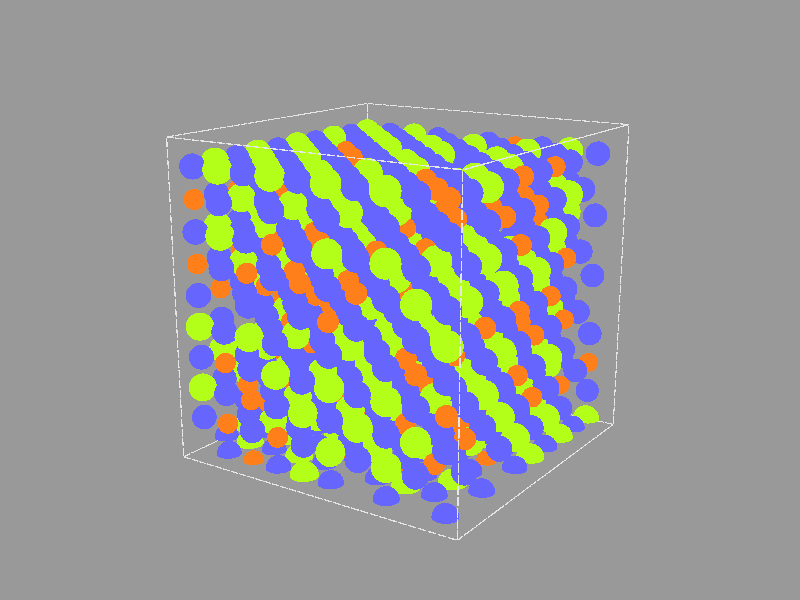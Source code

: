 #version 3.6;
#include "colors.inc"
#include "textures.inc"
#include "shapes.inc"
#include "glass.inc"
#include "metals.inc"

background {color White}

plane { <0,1,0>, -28.635 pigment{color <.6,.6,.6>} finish{ reflection {.2} ambient .5 diffuse .5 metallic }}

camera { location <171.21,57.07,114.14> look_at <-2.61,-2.77,-3.02> right x*image_width/image_height/2 up y/2 }

// add lights
light_source { <0,200,400> color White area_light <200,0,0>, <0,0,200>, 99, 99 adaptive 1 jitter }
light_source { <400,200,0> color White area_light <200,0,0>, <0,0,200>, 99, 99 adaptive 1 jitter }


// add the atoms
sphere{ <.00,.00,.00>, 1.79 pigment { color <1.00,.50,.10> } finish { phong .5 } }
sphere{ <5.71,.00,.00>, 2.21 pigment { color <.40,.40,1.00> } finish { phong .5 } }
sphere{ <5.71,.00,5.71>, 2.49 pigment { color <.70,1.00,.10> } finish { phong .5 } }
sphere{ <.00,.00,5.71>, 2.21 pigment { color <.40,.40,1.00> } finish { phong .5 } }
sphere{ <.00,5.71,5.71>, 2.49 pigment { color <.70,1.00,.10> } finish { phong .5 } }
sphere{ <5.71,5.71,5.71>, 2.21 pigment { color <.40,.40,1.00> } finish { phong .5 } }
sphere{ <5.71,5.71,.00>, 2.49 pigment { color <.70,1.00,.10> } finish { phong .5 } }
sphere{ <.00,5.71,.00>, 2.21 pigment { color <.40,.40,1.00> } finish { phong .5 } }
sphere{ <11.41,.00,.00>, 2.49 pigment { color <.70,1.00,.10> } finish { phong .5 } }
sphere{ <17.12,.00,.00>, 2.21 pigment { color <.40,.40,1.00> } finish { phong .5 } }
sphere{ <11.41,.00,5.71>, 2.21 pigment { color <.40,.40,1.00> } finish { phong .5 } }
sphere{ <11.41,5.71,5.71>, 2.49 pigment { color <.70,1.00,.10> } finish { phong .5 } }
sphere{ <17.12,5.71,5.71>, 2.21 pigment { color <.40,.40,1.00> } finish { phong .5 } }
sphere{ <17.12,5.71,.00>, 1.79 pigment { color <1.00,.50,.10> } finish { phong .5 } }
sphere{ <11.41,5.71,.00>, 2.21 pigment { color <.40,.40,1.00> } finish { phong .5 } }
sphere{ <22.83,.00,.00>, 1.79 pigment { color <1.00,.50,.10> } finish { phong .5 } }
sphere{ <-28.53,.00,.00>, 2.21 pigment { color <.40,.40,1.00> } finish { phong .5 } }
sphere{ <22.83,.00,5.71>, 2.21 pigment { color <.40,.40,1.00> } finish { phong .5 } }
sphere{ <22.83,5.71,5.71>, 1.79 pigment { color <1.00,.50,.10> } finish { phong .5 } }
sphere{ <-28.53,5.71,5.71>, 2.21 pigment { color <.40,.40,1.00> } finish { phong .5 } }
sphere{ <-28.53,5.71,.00>, 2.49 pigment { color <.70,1.00,.10> } finish { phong .5 } }
sphere{ <22.83,5.71,.00>, 2.21 pigment { color <.40,.40,1.00> } finish { phong .5 } }
sphere{ <-22.83,.00,.00>, 2.49 pigment { color <.70,1.00,.10> } finish { phong .5 } }
sphere{ <-17.12,.00,.00>, 2.21 pigment { color <.40,.40,1.00> } finish { phong .5 } }
sphere{ <-17.12,.00,5.71>, 2.49 pigment { color <.70,1.00,.10> } finish { phong .5 } }
sphere{ <-22.83,.00,5.71>, 2.21 pigment { color <.40,.40,1.00> } finish { phong .5 } }
sphere{ <-17.12,5.71,5.71>, 2.21 pigment { color <.40,.40,1.00> } finish { phong .5 } }
sphere{ <-17.12,5.71,.00>, 2.49 pigment { color <.70,1.00,.10> } finish { phong .5 } }
sphere{ <-22.83,5.71,.00>, 2.21 pigment { color <.40,.40,1.00> } finish { phong .5 } }
sphere{ <-11.41,.00,.00>, 1.79 pigment { color <1.00,.50,.10> } finish { phong .5 } }
sphere{ <-5.71,.00,.00>, 2.21 pigment { color <.40,.40,1.00> } finish { phong .5 } }
sphere{ <-11.41,.00,5.71>, 2.21 pigment { color <.40,.40,1.00> } finish { phong .5 } }
sphere{ <-11.41,5.71,5.71>, 2.49 pigment { color <.70,1.00,.10> } finish { phong .5 } }
sphere{ <-5.71,5.71,5.71>, 2.21 pigment { color <.40,.40,1.00> } finish { phong .5 } }
sphere{ <-5.71,5.71,.00>, 1.79 pigment { color <1.00,.50,.10> } finish { phong .5 } }
sphere{ <-11.41,5.71,.00>, 2.21 pigment { color <.40,.40,1.00> } finish { phong .5 } }
sphere{ <.00,.00,11.41>, 2.49 pigment { color <.70,1.00,.10> } finish { phong .5 } }
sphere{ <5.71,.00,11.41>, 2.21 pigment { color <.40,.40,1.00> } finish { phong .5 } }
sphere{ <.00,.00,17.12>, 2.21 pigment { color <.40,.40,1.00> } finish { phong .5 } }
sphere{ <5.71,5.71,17.12>, 2.21 pigment { color <.40,.40,1.00> } finish { phong .5 } }
sphere{ <5.71,5.71,11.41>, 2.49 pigment { color <.70,1.00,.10> } finish { phong .5 } }
sphere{ <.00,5.71,11.41>, 2.21 pigment { color <.40,.40,1.00> } finish { phong .5 } }
sphere{ <17.12,.00,11.41>, 2.21 pigment { color <.40,.40,1.00> } finish { phong .5 } }
sphere{ <17.12,.00,17.12>, 2.49 pigment { color <.70,1.00,.10> } finish { phong .5 } }
sphere{ <11.41,.00,17.12>, 2.21 pigment { color <.40,.40,1.00> } finish { phong .5 } }
sphere{ <11.41,5.71,17.12>, 2.49 pigment { color <.70,1.00,.10> } finish { phong .5 } }
sphere{ <17.12,5.71,17.12>, 2.21 pigment { color <.40,.40,1.00> } finish { phong .5 } }
sphere{ <11.41,5.71,11.41>, 2.21 pigment { color <.40,.40,1.00> } finish { phong .5 } }
sphere{ <-28.53,.00,11.41>, 2.21 pigment { color <.40,.40,1.00> } finish { phong .5 } }
sphere{ <22.83,.00,17.12>, 2.21 pigment { color <.40,.40,1.00> } finish { phong .5 } }
sphere{ <22.83,5.71,17.12>, 2.49 pigment { color <.70,1.00,.10> } finish { phong .5 } }
sphere{ <-28.53,5.71,17.12>, 2.21 pigment { color <.40,.40,1.00> } finish { phong .5 } }
sphere{ <-28.53,5.71,11.41>, 2.49 pigment { color <.70,1.00,.10> } finish { phong .5 } }
sphere{ <22.83,5.71,11.41>, 2.21 pigment { color <.40,.40,1.00> } finish { phong .5 } }
sphere{ <-22.83,.00,11.41>, 1.79 pigment { color <1.00,.50,.10> } finish { phong .5 } }
sphere{ <-17.12,.00,11.41>, 2.21 pigment { color <.40,.40,1.00> } finish { phong .5 } }
sphere{ <-17.12,.00,17.12>, 2.49 pigment { color <.70,1.00,.10> } finish { phong .5 } }
sphere{ <-22.83,.00,17.12>, 2.21 pigment { color <.40,.40,1.00> } finish { phong .5 } }
sphere{ <-22.83,5.71,17.12>, 2.49 pigment { color <.70,1.00,.10> } finish { phong .5 } }
sphere{ <-17.12,5.71,17.12>, 2.21 pigment { color <.40,.40,1.00> } finish { phong .5 } }
sphere{ <-17.12,5.71,11.41>, 2.49 pigment { color <.70,1.00,.10> } finish { phong .5 } }
sphere{ <-22.83,5.71,11.41>, 2.21 pigment { color <.40,.40,1.00> } finish { phong .5 } }
sphere{ <-5.71,.00,11.41>, 2.21 pigment { color <.40,.40,1.00> } finish { phong .5 } }
sphere{ <-5.71,.00,17.12>, 2.49 pigment { color <.70,1.00,.10> } finish { phong .5 } }
sphere{ <-11.41,.00,17.12>, 2.21 pigment { color <.40,.40,1.00> } finish { phong .5 } }
sphere{ <-11.41,5.71,17.12>, 2.49 pigment { color <.70,1.00,.10> } finish { phong .5 } }
sphere{ <-5.71,5.71,17.12>, 2.21 pigment { color <.40,.40,1.00> } finish { phong .5 } }
sphere{ <-5.71,5.71,11.41>, 2.49 pigment { color <.70,1.00,.10> } finish { phong .5 } }
sphere{ <-11.41,5.71,11.41>, 2.21 pigment { color <.40,.40,1.00> } finish { phong .5 } }
sphere{ <.00,.00,22.83>, 1.79 pigment { color <1.00,.50,.10> } finish { phong .5 } }
sphere{ <5.71,.00,22.83>, 2.21 pigment { color <.40,.40,1.00> } finish { phong .5 } }
sphere{ <5.71,.00,-28.53>, 2.49 pigment { color <.70,1.00,.10> } finish { phong .5 } }
sphere{ <.00,.00,-28.53>, 2.21 pigment { color <.40,.40,1.00> } finish { phong .5 } }
sphere{ <.00,5.71,-28.53>, 1.79 pigment { color <1.00,.50,.10> } finish { phong .5 } }
sphere{ <5.71,5.71,-28.53>, 2.21 pigment { color <.40,.40,1.00> } finish { phong .5 } }
sphere{ <5.71,5.71,22.83>, 2.49 pigment { color <.70,1.00,.10> } finish { phong .5 } }
sphere{ <.00,5.71,22.83>, 2.21 pigment { color <.40,.40,1.00> } finish { phong .5 } }
sphere{ <11.41,.00,22.83>, 1.79 pigment { color <1.00,.50,.10> } finish { phong .5 } }
sphere{ <17.12,.00,22.83>, 2.21 pigment { color <.40,.40,1.00> } finish { phong .5 } }
sphere{ <17.12,.00,-28.53>, 1.79 pigment { color <1.00,.50,.10> } finish { phong .5 } }
sphere{ <11.41,.00,-28.53>, 2.21 pigment { color <.40,.40,1.00> } finish { phong .5 } }
sphere{ <11.41,5.71,-28.53>, 1.79 pigment { color <1.00,.50,.10> } finish { phong .5 } }
sphere{ <17.12,5.71,-28.53>, 2.21 pigment { color <.40,.40,1.00> } finish { phong .5 } }
sphere{ <17.12,5.71,22.83>, 2.49 pigment { color <.70,1.00,.10> } finish { phong .5 } }
sphere{ <11.41,5.71,22.83>, 2.21 pigment { color <.40,.40,1.00> } finish { phong .5 } }
sphere{ <22.83,.00,22.83>, 2.49 pigment { color <.70,1.00,.10> } finish { phong .5 } }
sphere{ <-28.53,.00,22.83>, 2.21 pigment { color <.40,.40,1.00> } finish { phong .5 } }
sphere{ <-28.53,.00,-28.53>, 1.79 pigment { color <1.00,.50,.10> } finish { phong .5 } }
sphere{ <22.83,.00,-28.53>, 2.21 pigment { color <.40,.40,1.00> } finish { phong .5 } }
sphere{ <22.83,5.71,-28.53>, 1.79 pigment { color <1.00,.50,.10> } finish { phong .5 } }
sphere{ <-28.53,5.71,-28.53>, 2.21 pigment { color <.40,.40,1.00> } finish { phong .5 } }
sphere{ <22.83,5.71,22.83>, 2.21 pigment { color <.40,.40,1.00> } finish { phong .5 } }
sphere{ <-17.12,.00,22.83>, 2.21 pigment { color <.40,.40,1.00> } finish { phong .5 } }
sphere{ <-17.12,.00,-28.53>, 2.49 pigment { color <.70,1.00,.10> } finish { phong .5 } }
sphere{ <-22.83,.00,-28.53>, 2.21 pigment { color <.40,.40,1.00> } finish { phong .5 } }
sphere{ <-17.12,5.71,-28.53>, 2.21 pigment { color <.40,.40,1.00> } finish { phong .5 } }
sphere{ <-17.12,5.71,22.83>, 1.79 pigment { color <1.00,.50,.10> } finish { phong .5 } }
sphere{ <-22.83,5.71,22.83>, 2.21 pigment { color <.40,.40,1.00> } finish { phong .5 } }
sphere{ <-11.41,.00,22.83>, 1.79 pigment { color <1.00,.50,.10> } finish { phong .5 } }
sphere{ <-5.71,.00,22.83>, 2.21 pigment { color <.40,.40,1.00> } finish { phong .5 } }
sphere{ <-11.41,.00,-28.53>, 2.21 pigment { color <.40,.40,1.00> } finish { phong .5 } }
sphere{ <-11.41,5.71,-28.53>, 2.49 pigment { color <.70,1.00,.10> } finish { phong .5 } }
sphere{ <-5.71,5.71,-28.53>, 2.21 pigment { color <.40,.40,1.00> } finish { phong .5 } }
sphere{ <-5.71,5.71,22.83>, 2.49 pigment { color <.70,1.00,.10> } finish { phong .5 } }
sphere{ <-11.41,5.71,22.83>, 2.21 pigment { color <.40,.40,1.00> } finish { phong .5 } }
sphere{ <.00,.00,-22.83>, 2.49 pigment { color <.70,1.00,.10> } finish { phong .5 } }
sphere{ <5.71,.00,-22.83>, 2.21 pigment { color <.40,.40,1.00> } finish { phong .5 } }
sphere{ <5.71,.00,-17.12>, 1.79 pigment { color <1.00,.50,.10> } finish { phong .5 } }
sphere{ <.00,.00,-17.12>, 2.21 pigment { color <.40,.40,1.00> } finish { phong .5 } }
sphere{ <.00,5.71,-17.12>, 2.49 pigment { color <.70,1.00,.10> } finish { phong .5 } }
sphere{ <5.71,5.71,-17.12>, 2.21 pigment { color <.40,.40,1.00> } finish { phong .5 } }
sphere{ <5.71,5.71,-22.83>, 2.49 pigment { color <.70,1.00,.10> } finish { phong .5 } }
sphere{ <.00,5.71,-22.83>, 2.21 pigment { color <.40,.40,1.00> } finish { phong .5 } }
sphere{ <11.41,.00,-22.83>, 1.79 pigment { color <1.00,.50,.10> } finish { phong .5 } }
sphere{ <17.12,.00,-22.83>, 2.21 pigment { color <.40,.40,1.00> } finish { phong .5 } }
sphere{ <11.41,.00,-17.12>, 2.21 pigment { color <.40,.40,1.00> } finish { phong .5 } }
sphere{ <11.41,5.71,-17.12>, 2.49 pigment { color <.70,1.00,.10> } finish { phong .5 } }
sphere{ <17.12,5.71,-17.12>, 2.21 pigment { color <.40,.40,1.00> } finish { phong .5 } }
sphere{ <17.12,5.71,-22.83>, 2.49 pigment { color <.70,1.00,.10> } finish { phong .5 } }
sphere{ <11.41,5.71,-22.83>, 2.21 pigment { color <.40,.40,1.00> } finish { phong .5 } }
sphere{ <-28.53,.00,-22.83>, 2.21 pigment { color <.40,.40,1.00> } finish { phong .5 } }
sphere{ <-28.53,.00,-17.12>, 2.49 pigment { color <.70,1.00,.10> } finish { phong .5 } }
sphere{ <22.83,.00,-17.12>, 2.21 pigment { color <.40,.40,1.00> } finish { phong .5 } }
sphere{ <22.83,5.71,-17.12>, 1.79 pigment { color <1.00,.50,.10> } finish { phong .5 } }
sphere{ <-28.53,5.71,-17.12>, 2.21 pigment { color <.40,.40,1.00> } finish { phong .5 } }
sphere{ <-28.53,5.71,-22.83>, 2.49 pigment { color <.70,1.00,.10> } finish { phong .5 } }
sphere{ <22.83,5.71,-22.83>, 2.21 pigment { color <.40,.40,1.00> } finish { phong .5 } }
sphere{ <-22.83,.00,-22.83>, 2.49 pigment { color <.70,1.00,.10> } finish { phong .5 } }
sphere{ <-17.12,.00,-22.83>, 2.21 pigment { color <.40,.40,1.00> } finish { phong .5 } }
sphere{ <-22.83,.00,-17.12>, 2.21 pigment { color <.40,.40,1.00> } finish { phong .5 } }
sphere{ <-17.12,5.71,-17.12>, 2.21 pigment { color <.40,.40,1.00> } finish { phong .5 } }
sphere{ <-17.12,5.71,-22.83>, 2.49 pigment { color <.70,1.00,.10> } finish { phong .5 } }
sphere{ <-22.83,5.71,-22.83>, 2.21 pigment { color <.40,.40,1.00> } finish { phong .5 } }
sphere{ <-5.71,.00,-22.83>, 2.21 pigment { color <.40,.40,1.00> } finish { phong .5 } }
sphere{ <-11.41,.00,-17.12>, 2.21 pigment { color <.40,.40,1.00> } finish { phong .5 } }
sphere{ <-11.41,5.71,-17.12>, 2.49 pigment { color <.70,1.00,.10> } finish { phong .5 } }
sphere{ <-5.71,5.71,-17.12>, 2.21 pigment { color <.40,.40,1.00> } finish { phong .5 } }
sphere{ <-5.71,5.71,-22.83>, 2.49 pigment { color <.70,1.00,.10> } finish { phong .5 } }
sphere{ <-11.41,5.71,-22.83>, 2.21 pigment { color <.40,.40,1.00> } finish { phong .5 } }
sphere{ <.00,.00,-11.41>, 2.49 pigment { color <.70,1.00,.10> } finish { phong .5 } }
sphere{ <5.71,.00,-11.41>, 2.21 pigment { color <.40,.40,1.00> } finish { phong .5 } }
sphere{ <5.71,.00,-5.71>, 1.79 pigment { color <1.00,.50,.10> } finish { phong .5 } }
sphere{ <.00,.00,-5.71>, 2.21 pigment { color <.40,.40,1.00> } finish { phong .5 } }
sphere{ <.00,5.71,-5.71>, 2.49 pigment { color <.70,1.00,.10> } finish { phong .5 } }
sphere{ <5.71,5.71,-5.71>, 2.21 pigment { color <.40,.40,1.00> } finish { phong .5 } }
sphere{ <5.71,5.71,-11.41>, 2.49 pigment { color <.70,1.00,.10> } finish { phong .5 } }
sphere{ <.00,5.71,-11.41>, 2.21 pigment { color <.40,.40,1.00> } finish { phong .5 } }
sphere{ <11.41,.00,-11.41>, 1.79 pigment { color <1.00,.50,.10> } finish { phong .5 } }
sphere{ <17.12,.00,-11.41>, 2.21 pigment { color <.40,.40,1.00> } finish { phong .5 } }
sphere{ <11.41,.00,-5.71>, 2.21 pigment { color <.40,.40,1.00> } finish { phong .5 } }
sphere{ <11.41,5.71,-5.71>, 2.49 pigment { color <.70,1.00,.10> } finish { phong .5 } }
sphere{ <17.12,5.71,-5.71>, 2.21 pigment { color <.40,.40,1.00> } finish { phong .5 } }
sphere{ <17.12,5.71,-11.41>, 1.79 pigment { color <1.00,.50,.10> } finish { phong .5 } }
sphere{ <11.41,5.71,-11.41>, 2.21 pigment { color <.40,.40,1.00> } finish { phong .5 } }
sphere{ <-28.53,.00,-11.41>, 2.21 pigment { color <.40,.40,1.00> } finish { phong .5 } }
sphere{ <-28.53,.00,-5.71>, 2.49 pigment { color <.70,1.00,.10> } finish { phong .5 } }
sphere{ <22.83,.00,-5.71>, 2.21 pigment { color <.40,.40,1.00> } finish { phong .5 } }
sphere{ <22.83,5.71,-5.71>, 1.79 pigment { color <1.00,.50,.10> } finish { phong .5 } }
sphere{ <-28.53,5.71,-5.71>, 2.21 pigment { color <.40,.40,1.00> } finish { phong .5 } }
sphere{ <-28.53,5.71,-11.41>, 2.49 pigment { color <.70,1.00,.10> } finish { phong .5 } }
sphere{ <22.83,5.71,-11.41>, 2.21 pigment { color <.40,.40,1.00> } finish { phong .5 } }
sphere{ <-17.12,.00,-11.41>, 2.21 pigment { color <.40,.40,1.00> } finish { phong .5 } }
sphere{ <-22.83,.00,-5.71>, 2.21 pigment { color <.40,.40,1.00> } finish { phong .5 } }
sphere{ <-17.12,5.71,-5.71>, 2.21 pigment { color <.40,.40,1.00> } finish { phong .5 } }
sphere{ <-17.12,5.71,-11.41>, 2.49 pigment { color <.70,1.00,.10> } finish { phong .5 } }
sphere{ <-22.83,5.71,-11.41>, 2.21 pigment { color <.40,.40,1.00> } finish { phong .5 } }
sphere{ <-5.71,.00,-11.41>, 2.21 pigment { color <.40,.40,1.00> } finish { phong .5 } }
sphere{ <-5.71,.00,-5.71>, 1.79 pigment { color <1.00,.50,.10> } finish { phong .5 } }
sphere{ <-11.41,.00,-5.71>, 2.21 pigment { color <.40,.40,1.00> } finish { phong .5 } }
sphere{ <-11.41,5.71,-5.71>, 2.49 pigment { color <.70,1.00,.10> } finish { phong .5 } }
sphere{ <-5.71,5.71,-5.71>, 2.21 pigment { color <.40,.40,1.00> } finish { phong .5 } }
sphere{ <-5.71,5.71,-11.41>, 2.49 pigment { color <.70,1.00,.10> } finish { phong .5 } }
sphere{ <-11.41,5.71,-11.41>, 2.21 pigment { color <.40,.40,1.00> } finish { phong .5 } }
sphere{ <.00,11.41,.00>, 1.79 pigment { color <1.00,.50,.10> } finish { phong .5 } }
sphere{ <5.71,11.41,.00>, 2.21 pigment { color <.40,.40,1.00> } finish { phong .5 } }
sphere{ <.00,11.41,5.71>, 2.21 pigment { color <.40,.40,1.00> } finish { phong .5 } }
sphere{ <.00,17.12,5.71>, 2.49 pigment { color <.70,1.00,.10> } finish { phong .5 } }
sphere{ <5.71,17.12,5.71>, 2.21 pigment { color <.40,.40,1.00> } finish { phong .5 } }
sphere{ <5.71,17.12,.00>, 2.49 pigment { color <.70,1.00,.10> } finish { phong .5 } }
sphere{ <.00,17.12,.00>, 2.21 pigment { color <.40,.40,1.00> } finish { phong .5 } }
sphere{ <17.12,11.41,.00>, 2.21 pigment { color <.40,.40,1.00> } finish { phong .5 } }
sphere{ <17.12,11.41,5.71>, 1.79 pigment { color <1.00,.50,.10> } finish { phong .5 } }
sphere{ <11.41,11.41,5.71>, 2.21 pigment { color <.40,.40,1.00> } finish { phong .5 } }
sphere{ <11.41,17.12,5.71>, 2.49 pigment { color <.70,1.00,.10> } finish { phong .5 } }
sphere{ <17.12,17.12,5.71>, 2.21 pigment { color <.40,.40,1.00> } finish { phong .5 } }
sphere{ <17.12,17.12,.00>, 2.49 pigment { color <.70,1.00,.10> } finish { phong .5 } }
sphere{ <11.41,17.12,.00>, 2.21 pigment { color <.40,.40,1.00> } finish { phong .5 } }
sphere{ <22.83,11.41,.00>, 2.49 pigment { color <.70,1.00,.10> } finish { phong .5 } }
sphere{ <-28.53,11.41,.00>, 2.21 pigment { color <.40,.40,1.00> } finish { phong .5 } }
sphere{ <-28.53,11.41,5.71>, 1.79 pigment { color <1.00,.50,.10> } finish { phong .5 } }
sphere{ <22.83,11.41,5.71>, 2.21 pigment { color <.40,.40,1.00> } finish { phong .5 } }
sphere{ <-28.53,17.12,5.71>, 2.21 pigment { color <.40,.40,1.00> } finish { phong .5 } }
sphere{ <22.83,17.12,.00>, 2.21 pigment { color <.40,.40,1.00> } finish { phong .5 } }
sphere{ <-22.83,11.41,.00>, 1.79 pigment { color <1.00,.50,.10> } finish { phong .5 } }
sphere{ <-17.12,11.41,.00>, 2.21 pigment { color <.40,.40,1.00> } finish { phong .5 } }
sphere{ <-22.83,11.41,5.71>, 2.21 pigment { color <.40,.40,1.00> } finish { phong .5 } }
sphere{ <-22.83,17.12,5.71>, 1.79 pigment { color <1.00,.50,.10> } finish { phong .5 } }
sphere{ <-17.12,17.12,5.71>, 2.21 pigment { color <.40,.40,1.00> } finish { phong .5 } }
sphere{ <-17.12,17.12,.00>, 2.49 pigment { color <.70,1.00,.10> } finish { phong .5 } }
sphere{ <-22.83,17.12,.00>, 2.21 pigment { color <.40,.40,1.00> } finish { phong .5 } }
sphere{ <-5.71,11.41,.00>, 2.21 pigment { color <.40,.40,1.00> } finish { phong .5 } }
sphere{ <-5.71,11.41,5.71>, 2.49 pigment { color <.70,1.00,.10> } finish { phong .5 } }
sphere{ <-11.41,11.41,5.71>, 2.21 pigment { color <.40,.40,1.00> } finish { phong .5 } }
sphere{ <-11.41,17.12,5.71>, 2.49 pigment { color <.70,1.00,.10> } finish { phong .5 } }
sphere{ <-5.71,17.12,5.71>, 2.21 pigment { color <.40,.40,1.00> } finish { phong .5 } }
sphere{ <-5.71,17.12,.00>, 2.49 pigment { color <.70,1.00,.10> } finish { phong .5 } }
sphere{ <-11.41,17.12,.00>, 2.21 pigment { color <.40,.40,1.00> } finish { phong .5 } }
sphere{ <.00,11.41,11.41>, 2.49 pigment { color <.70,1.00,.10> } finish { phong .5 } }
sphere{ <5.71,11.41,11.41>, 2.21 pigment { color <.40,.40,1.00> } finish { phong .5 } }
sphere{ <5.71,11.41,17.12>, 2.49 pigment { color <.70,1.00,.10> } finish { phong .5 } }
sphere{ <.00,11.41,17.12>, 2.21 pigment { color <.40,.40,1.00> } finish { phong .5 } }
sphere{ <.00,17.12,17.12>, 1.79 pigment { color <1.00,.50,.10> } finish { phong .5 } }
sphere{ <5.71,17.12,17.12>, 2.21 pigment { color <.40,.40,1.00> } finish { phong .5 } }
sphere{ <5.71,17.12,11.41>, 1.79 pigment { color <1.00,.50,.10> } finish { phong .5 } }
sphere{ <.00,17.12,11.41>, 2.21 pigment { color <.40,.40,1.00> } finish { phong .5 } }
sphere{ <11.41,11.41,11.41>, 1.79 pigment { color <1.00,.50,.10> } finish { phong .5 } }
sphere{ <17.12,11.41,11.41>, 2.21 pigment { color <.40,.40,1.00> } finish { phong .5 } }
sphere{ <17.12,11.41,17.12>, 2.49 pigment { color <.70,1.00,.10> } finish { phong .5 } }
sphere{ <11.41,11.41,17.12>, 2.21 pigment { color <.40,.40,1.00> } finish { phong .5 } }
sphere{ <11.41,17.12,17.12>, 1.79 pigment { color <1.00,.50,.10> } finish { phong .5 } }
sphere{ <17.12,17.12,17.12>, 2.21 pigment { color <.40,.40,1.00> } finish { phong .5 } }
sphere{ <11.41,17.12,11.41>, 2.21 pigment { color <.40,.40,1.00> } finish { phong .5 } }
sphere{ <22.83,11.41,11.41>, 2.49 pigment { color <.70,1.00,.10> } finish { phong .5 } }
sphere{ <-28.53,11.41,11.41>, 2.21 pigment { color <.40,.40,1.00> } finish { phong .5 } }
sphere{ <-28.53,11.41,17.12>, 2.49 pigment { color <.70,1.00,.10> } finish { phong .5 } }
sphere{ <22.83,11.41,17.12>, 2.21 pigment { color <.40,.40,1.00> } finish { phong .5 } }
sphere{ <-28.53,17.12,17.12>, 2.21 pigment { color <.40,.40,1.00> } finish { phong .5 } }
sphere{ <-28.53,17.12,11.41>, 2.49 pigment { color <.70,1.00,.10> } finish { phong .5 } }
sphere{ <22.83,17.12,11.41>, 2.21 pigment { color <.40,.40,1.00> } finish { phong .5 } }
sphere{ <-17.12,11.41,11.41>, 2.21 pigment { color <.40,.40,1.00> } finish { phong .5 } }
sphere{ <-17.12,11.41,17.12>, 1.79 pigment { color <1.00,.50,.10> } finish { phong .5 } }
sphere{ <-22.83,11.41,17.12>, 2.21 pigment { color <.40,.40,1.00> } finish { phong .5 } }
sphere{ <-22.83,17.12,17.12>, 2.49 pigment { color <.70,1.00,.10> } finish { phong .5 } }
sphere{ <-17.12,17.12,17.12>, 2.21 pigment { color <.40,.40,1.00> } finish { phong .5 } }
sphere{ <-17.12,17.12,11.41>, 1.79 pigment { color <1.00,.50,.10> } finish { phong .5 } }
sphere{ <-22.83,17.12,11.41>, 2.21 pigment { color <.40,.40,1.00> } finish { phong .5 } }
sphere{ <-5.71,11.41,11.41>, 2.21 pigment { color <.40,.40,1.00> } finish { phong .5 } }
sphere{ <-11.41,11.41,17.12>, 2.21 pigment { color <.40,.40,1.00> } finish { phong .5 } }
sphere{ <-11.41,17.12,17.12>, 1.79 pigment { color <1.00,.50,.10> } finish { phong .5 } }
sphere{ <-5.71,17.12,17.12>, 2.21 pigment { color <.40,.40,1.00> } finish { phong .5 } }
sphere{ <-5.71,17.12,11.41>, 2.49 pigment { color <.70,1.00,.10> } finish { phong .5 } }
sphere{ <-11.41,17.12,11.41>, 2.21 pigment { color <.40,.40,1.00> } finish { phong .5 } }
sphere{ <.00,11.41,22.83>, 1.79 pigment { color <1.00,.50,.10> } finish { phong .5 } }
sphere{ <5.71,11.41,22.83>, 2.21 pigment { color <.40,.40,1.00> } finish { phong .5 } }
sphere{ <5.71,11.41,-28.53>, 2.49 pigment { color <.70,1.00,.10> } finish { phong .5 } }
sphere{ <.00,11.41,-28.53>, 2.21 pigment { color <.40,.40,1.00> } finish { phong .5 } }
sphere{ <.00,17.12,-28.53>, 2.49 pigment { color <.70,1.00,.10> } finish { phong .5 } }
sphere{ <5.71,17.12,-28.53>, 2.21 pigment { color <.40,.40,1.00> } finish { phong .5 } }
sphere{ <5.71,17.12,22.83>, 1.79 pigment { color <1.00,.50,.10> } finish { phong .5 } }
sphere{ <.00,17.12,22.83>, 2.21 pigment { color <.40,.40,1.00> } finish { phong .5 } }
sphere{ <11.41,11.41,22.83>, 2.49 pigment { color <.70,1.00,.10> } finish { phong .5 } }
sphere{ <17.12,11.41,22.83>, 2.21 pigment { color <.40,.40,1.00> } finish { phong .5 } }
sphere{ <17.12,11.41,-28.53>, 2.49 pigment { color <.70,1.00,.10> } finish { phong .5 } }
sphere{ <11.41,11.41,-28.53>, 2.21 pigment { color <.40,.40,1.00> } finish { phong .5 } }
sphere{ <11.41,17.12,-28.53>, 1.79 pigment { color <1.00,.50,.10> } finish { phong .5 } }
sphere{ <17.12,17.12,-28.53>, 2.21 pigment { color <.40,.40,1.00> } finish { phong .5 } }
sphere{ <11.41,17.12,22.83>, 2.21 pigment { color <.40,.40,1.00> } finish { phong .5 } }
sphere{ <-28.53,11.41,22.83>, 2.21 pigment { color <.40,.40,1.00> } finish { phong .5 } }
sphere{ <-28.53,11.41,-28.53>, 2.49 pigment { color <.70,1.00,.10> } finish { phong .5 } }
sphere{ <22.83,11.41,-28.53>, 2.21 pigment { color <.40,.40,1.00> } finish { phong .5 } }
sphere{ <22.83,17.12,-28.53>, 1.79 pigment { color <1.00,.50,.10> } finish { phong .5 } }
sphere{ <-28.53,17.12,-28.53>, 2.21 pigment { color <.40,.40,1.00> } finish { phong .5 } }
sphere{ <22.83,17.12,22.83>, 2.21 pigment { color <.40,.40,1.00> } finish { phong .5 } }
sphere{ <-17.12,11.41,22.83>, 2.21 pigment { color <.40,.40,1.00> } finish { phong .5 } }
sphere{ <-17.12,11.41,-28.53>, 2.49 pigment { color <.70,1.00,.10> } finish { phong .5 } }
sphere{ <-22.83,11.41,-28.53>, 2.21 pigment { color <.40,.40,1.00> } finish { phong .5 } }
sphere{ <-17.12,17.12,-28.53>, 2.21 pigment { color <.40,.40,1.00> } finish { phong .5 } }
sphere{ <-17.12,17.12,22.83>, 2.49 pigment { color <.70,1.00,.10> } finish { phong .5 } }
sphere{ <-22.83,17.12,22.83>, 2.21 pigment { color <.40,.40,1.00> } finish { phong .5 } }
sphere{ <-11.41,11.41,22.83>, 2.49 pigment { color <.70,1.00,.10> } finish { phong .5 } }
sphere{ <-5.71,11.41,22.83>, 2.21 pigment { color <.40,.40,1.00> } finish { phong .5 } }
sphere{ <-11.41,11.41,-28.53>, 2.21 pigment { color <.40,.40,1.00> } finish { phong .5 } }
sphere{ <-11.41,17.12,-28.53>, 1.79 pigment { color <1.00,.50,.10> } finish { phong .5 } }
sphere{ <-5.71,17.12,-28.53>, 2.21 pigment { color <.40,.40,1.00> } finish { phong .5 } }
sphere{ <-5.71,17.12,22.83>, 1.79 pigment { color <1.00,.50,.10> } finish { phong .5 } }
sphere{ <-11.41,17.12,22.83>, 2.21 pigment { color <.40,.40,1.00> } finish { phong .5 } }
sphere{ <.00,11.41,-22.83>, 2.49 pigment { color <.70,1.00,.10> } finish { phong .5 } }
sphere{ <5.71,11.41,-22.83>, 2.21 pigment { color <.40,.40,1.00> } finish { phong .5 } }
sphere{ <5.71,11.41,-17.12>, 2.49 pigment { color <.70,1.00,.10> } finish { phong .5 } }
sphere{ <.00,11.41,-17.12>, 2.21 pigment { color <.40,.40,1.00> } finish { phong .5 } }
sphere{ <5.71,17.12,-17.12>, 2.21 pigment { color <.40,.40,1.00> } finish { phong .5 } }
sphere{ <5.71,17.12,-22.83>, 1.79 pigment { color <1.00,.50,.10> } finish { phong .5 } }
sphere{ <.00,17.12,-22.83>, 2.21 pigment { color <.40,.40,1.00> } finish { phong .5 } }
sphere{ <11.41,11.41,-22.83>, 2.49 pigment { color <.70,1.00,.10> } finish { phong .5 } }
sphere{ <17.12,11.41,-22.83>, 2.21 pigment { color <.40,.40,1.00> } finish { phong .5 } }
sphere{ <11.41,11.41,-17.12>, 2.21 pigment { color <.40,.40,1.00> } finish { phong .5 } }
sphere{ <11.41,17.12,-17.12>, 1.79 pigment { color <1.00,.50,.10> } finish { phong .5 } }
sphere{ <17.12,17.12,-17.12>, 2.21 pigment { color <.40,.40,1.00> } finish { phong .5 } }
sphere{ <17.12,17.12,-22.83>, 2.49 pigment { color <.70,1.00,.10> } finish { phong .5 } }
sphere{ <11.41,17.12,-22.83>, 2.21 pigment { color <.40,.40,1.00> } finish { phong .5 } }
sphere{ <22.83,11.41,-22.83>, 2.49 pigment { color <.70,1.00,.10> } finish { phong .5 } }
sphere{ <-28.53,11.41,-22.83>, 2.21 pigment { color <.40,.40,1.00> } finish { phong .5 } }
sphere{ <-28.53,11.41,-17.12>, 2.49 pigment { color <.70,1.00,.10> } finish { phong .5 } }
sphere{ <22.83,11.41,-17.12>, 2.21 pigment { color <.40,.40,1.00> } finish { phong .5 } }
sphere{ <-28.53,17.12,-17.12>, 2.21 pigment { color <.40,.40,1.00> } finish { phong .5 } }
sphere{ <-28.53,17.12,-22.83>, 1.79 pigment { color <1.00,.50,.10> } finish { phong .5 } }
sphere{ <22.83,17.12,-22.83>, 2.21 pigment { color <.40,.40,1.00> } finish { phong .5 } }
sphere{ <-22.83,11.41,-22.83>, 2.49 pigment { color <.70,1.00,.10> } finish { phong .5 } }
sphere{ <-17.12,11.41,-22.83>, 2.21 pigment { color <.40,.40,1.00> } finish { phong .5 } }
sphere{ <-17.12,11.41,-17.12>, 2.49 pigment { color <.70,1.00,.10> } finish { phong .5 } }
sphere{ <-22.83,11.41,-17.12>, 2.21 pigment { color <.40,.40,1.00> } finish { phong .5 } }
sphere{ <-22.83,17.12,-17.12>, 1.79 pigment { color <1.00,.50,.10> } finish { phong .5 } }
sphere{ <-17.12,17.12,-17.12>, 2.21 pigment { color <.40,.40,1.00> } finish { phong .5 } }
sphere{ <-17.12,17.12,-22.83>, 2.49 pigment { color <.70,1.00,.10> } finish { phong .5 } }
sphere{ <-22.83,17.12,-22.83>, 2.21 pigment { color <.40,.40,1.00> } finish { phong .5 } }
sphere{ <-5.71,11.41,-22.83>, 2.21 pigment { color <.40,.40,1.00> } finish { phong .5 } }
sphere{ <-5.71,11.41,-17.12>, 2.49 pigment { color <.70,1.00,.10> } finish { phong .5 } }
sphere{ <-11.41,11.41,-17.12>, 2.21 pigment { color <.40,.40,1.00> } finish { phong .5 } }
sphere{ <-11.41,17.12,-17.12>, 1.79 pigment { color <1.00,.50,.10> } finish { phong .5 } }
sphere{ <-5.71,17.12,-17.12>, 2.21 pigment { color <.40,.40,1.00> } finish { phong .5 } }
sphere{ <-5.71,17.12,-22.83>, 2.49 pigment { color <.70,1.00,.10> } finish { phong .5 } }
sphere{ <-11.41,17.12,-22.83>, 2.21 pigment { color <.40,.40,1.00> } finish { phong .5 } }
sphere{ <5.71,11.41,-11.41>, 2.21 pigment { color <.40,.40,1.00> } finish { phong .5 } }
sphere{ <.00,11.41,-5.71>, 2.21 pigment { color <.40,.40,1.00> } finish { phong .5 } }
sphere{ <.00,17.12,-5.71>, 2.49 pigment { color <.70,1.00,.10> } finish { phong .5 } }
sphere{ <5.71,17.12,-5.71>, 2.21 pigment { color <.40,.40,1.00> } finish { phong .5 } }
sphere{ <5.71,17.12,-11.41>, 1.79 pigment { color <1.00,.50,.10> } finish { phong .5 } }
sphere{ <.00,17.12,-11.41>, 2.21 pigment { color <.40,.40,1.00> } finish { phong .5 } }
sphere{ <11.41,11.41,-11.41>, 1.79 pigment { color <1.00,.50,.10> } finish { phong .5 } }
sphere{ <17.12,11.41,-11.41>, 2.21 pigment { color <.40,.40,1.00> } finish { phong .5 } }
sphere{ <17.12,11.41,-5.71>, 1.79 pigment { color <1.00,.50,.10> } finish { phong .5 } }
sphere{ <11.41,11.41,-5.71>, 2.21 pigment { color <.40,.40,1.00> } finish { phong .5 } }
sphere{ <11.41,17.12,-5.71>, 2.49 pigment { color <.70,1.00,.10> } finish { phong .5 } }
sphere{ <17.12,17.12,-5.71>, 2.21 pigment { color <.40,.40,1.00> } finish { phong .5 } }
sphere{ <17.12,17.12,-11.41>, 2.49 pigment { color <.70,1.00,.10> } finish { phong .5 } }
sphere{ <11.41,17.12,-11.41>, 2.21 pigment { color <.40,.40,1.00> } finish { phong .5 } }
sphere{ <22.83,11.41,-11.41>, 1.79 pigment { color <1.00,.50,.10> } finish { phong .5 } }
sphere{ <-28.53,11.41,-11.41>, 2.21 pigment { color <.40,.40,1.00> } finish { phong .5 } }
sphere{ <-28.53,11.41,-5.71>, 2.49 pigment { color <.70,1.00,.10> } finish { phong .5 } }
sphere{ <22.83,11.41,-5.71>, 2.21 pigment { color <.40,.40,1.00> } finish { phong .5 } }
sphere{ <-28.53,17.12,-5.71>, 2.21 pigment { color <.40,.40,1.00> } finish { phong .5 } }
sphere{ <-28.53,17.12,-11.41>, 2.49 pigment { color <.70,1.00,.10> } finish { phong .5 } }
sphere{ <22.83,17.12,-11.41>, 2.21 pigment { color <.40,.40,1.00> } finish { phong .5 } }
sphere{ <-22.83,11.41,-11.41>, 2.49 pigment { color <.70,1.00,.10> } finish { phong .5 } }
sphere{ <-17.12,11.41,-11.41>, 2.21 pigment { color <.40,.40,1.00> } finish { phong .5 } }
sphere{ <-17.12,11.41,-5.71>, 2.49 pigment { color <.70,1.00,.10> } finish { phong .5 } }
sphere{ <-22.83,11.41,-5.71>, 2.21 pigment { color <.40,.40,1.00> } finish { phong .5 } }
sphere{ <-17.12,17.12,-5.71>, 2.21 pigment { color <.40,.40,1.00> } finish { phong .5 } }
sphere{ <-17.12,17.12,-11.41>, 2.49 pigment { color <.70,1.00,.10> } finish { phong .5 } }
sphere{ <-22.83,17.12,-11.41>, 2.21 pigment { color <.40,.40,1.00> } finish { phong .5 } }
sphere{ <-11.41,11.41,-11.41>, 1.79 pigment { color <1.00,.50,.10> } finish { phong .5 } }
sphere{ <-5.71,11.41,-11.41>, 2.21 pigment { color <.40,.40,1.00> } finish { phong .5 } }
sphere{ <-5.71,11.41,-5.71>, 2.49 pigment { color <.70,1.00,.10> } finish { phong .5 } }
sphere{ <-11.41,11.41,-5.71>, 2.21 pigment { color <.40,.40,1.00> } finish { phong .5 } }
sphere{ <-11.41,17.12,-5.71>, 2.49 pigment { color <.70,1.00,.10> } finish { phong .5 } }
sphere{ <-5.71,17.12,-5.71>, 2.21 pigment { color <.40,.40,1.00> } finish { phong .5 } }
sphere{ <-5.71,17.12,-11.41>, 1.79 pigment { color <1.00,.50,.10> } finish { phong .5 } }
sphere{ <-11.41,17.12,-11.41>, 2.21 pigment { color <.40,.40,1.00> } finish { phong .5 } }
sphere{ <.00,22.83,.00>, 2.49 pigment { color <.70,1.00,.10> } finish { phong .5 } }
sphere{ <5.71,22.83,.00>, 2.21 pigment { color <.40,.40,1.00> } finish { phong .5 } }
sphere{ <5.71,22.83,5.71>, 2.49 pigment { color <.70,1.00,.10> } finish { phong .5 } }
sphere{ <.00,22.83,5.71>, 2.21 pigment { color <.40,.40,1.00> } finish { phong .5 } }
sphere{ <.00,-28.53,5.71>, 1.79 pigment { color <1.00,.50,.10> } finish { phong .5 } }
sphere{ <5.71,-28.53,5.71>, 2.21 pigment { color <.40,.40,1.00> } finish { phong .5 } }
sphere{ <.00,-28.53,.00>, 2.21 pigment { color <.40,.40,1.00> } finish { phong .5 } }
sphere{ <11.41,22.83,.00>, 2.49 pigment { color <.70,1.00,.10> } finish { phong .5 } }
sphere{ <17.12,22.83,.00>, 2.21 pigment { color <.40,.40,1.00> } finish { phong .5 } }
sphere{ <11.41,22.83,5.71>, 2.21 pigment { color <.40,.40,1.00> } finish { phong .5 } }
sphere{ <11.41,-28.53,5.71>, 1.79 pigment { color <1.00,.50,.10> } finish { phong .5 } }
sphere{ <17.12,-28.53,5.71>, 2.21 pigment { color <.40,.40,1.00> } finish { phong .5 } }
sphere{ <11.41,-28.53,.00>, 2.21 pigment { color <.40,.40,1.00> } finish { phong .5 } }
sphere{ <22.83,22.83,.00>, 2.49 pigment { color <.70,1.00,.10> } finish { phong .5 } }
sphere{ <-28.53,22.83,.00>, 2.21 pigment { color <.40,.40,1.00> } finish { phong .5 } }
sphere{ <-28.53,22.83,5.71>, 1.79 pigment { color <1.00,.50,.10> } finish { phong .5 } }
sphere{ <22.83,22.83,5.71>, 2.21 pigment { color <.40,.40,1.00> } finish { phong .5 } }
sphere{ <-28.53,-28.53,5.71>, 2.21 pigment { color <.40,.40,1.00> } finish { phong .5 } }
sphere{ <-28.53,-28.53,.00>, 2.49 pigment { color <.70,1.00,.10> } finish { phong .5 } }
sphere{ <22.83,-28.53,.00>, 2.21 pigment { color <.40,.40,1.00> } finish { phong .5 } }
sphere{ <-22.83,22.83,.00>, 2.49 pigment { color <.70,1.00,.10> } finish { phong .5 } }
sphere{ <-17.12,22.83,.00>, 2.21 pigment { color <.40,.40,1.00> } finish { phong .5 } }
sphere{ <-22.83,22.83,5.71>, 2.21 pigment { color <.40,.40,1.00> } finish { phong .5 } }
sphere{ <-22.83,-28.53,5.71>, 2.49 pigment { color <.70,1.00,.10> } finish { phong .5 } }
sphere{ <-17.12,-28.53,5.71>, 2.21 pigment { color <.40,.40,1.00> } finish { phong .5 } }
sphere{ <-17.12,-28.53,.00>, 1.79 pigment { color <1.00,.50,.10> } finish { phong .5 } }
sphere{ <-22.83,-28.53,.00>, 2.21 pigment { color <.40,.40,1.00> } finish { phong .5 } }
sphere{ <-11.41,22.83,.00>, 2.49 pigment { color <.70,1.00,.10> } finish { phong .5 } }
sphere{ <-5.71,22.83,.00>, 2.21 pigment { color <.40,.40,1.00> } finish { phong .5 } }
sphere{ <-11.41,22.83,5.71>, 2.21 pigment { color <.40,.40,1.00> } finish { phong .5 } }
sphere{ <-5.71,-28.53,5.71>, 2.21 pigment { color <.40,.40,1.00> } finish { phong .5 } }
sphere{ <-11.41,-28.53,.00>, 2.21 pigment { color <.40,.40,1.00> } finish { phong .5 } }
sphere{ <5.71,22.83,11.41>, 2.21 pigment { color <.40,.40,1.00> } finish { phong .5 } }
sphere{ <5.71,22.83,17.12>, 2.49 pigment { color <.70,1.00,.10> } finish { phong .5 } }
sphere{ <.00,22.83,17.12>, 2.21 pigment { color <.40,.40,1.00> } finish { phong .5 } }
sphere{ <.00,-28.53,17.12>, 1.79 pigment { color <1.00,.50,.10> } finish { phong .5 } }
sphere{ <5.71,-28.53,17.12>, 2.21 pigment { color <.40,.40,1.00> } finish { phong .5 } }
sphere{ <.00,-28.53,11.41>, 2.21 pigment { color <.40,.40,1.00> } finish { phong .5 } }
sphere{ <11.41,22.83,11.41>, 1.79 pigment { color <1.00,.50,.10> } finish { phong .5 } }
sphere{ <17.12,22.83,11.41>, 2.21 pigment { color <.40,.40,1.00> } finish { phong .5 } }
sphere{ <17.12,22.83,17.12>, 1.79 pigment { color <1.00,.50,.10> } finish { phong .5 } }
sphere{ <11.41,22.83,17.12>, 2.21 pigment { color <.40,.40,1.00> } finish { phong .5 } }
sphere{ <11.41,-28.53,17.12>, 2.49 pigment { color <.70,1.00,.10> } finish { phong .5 } }
sphere{ <17.12,-28.53,17.12>, 2.21 pigment { color <.40,.40,1.00> } finish { phong .5 } }
sphere{ <17.12,-28.53,11.41>, 2.49 pigment { color <.70,1.00,.10> } finish { phong .5 } }
sphere{ <11.41,-28.53,11.41>, 2.21 pigment { color <.40,.40,1.00> } finish { phong .5 } }
sphere{ <22.83,22.83,11.41>, 2.49 pigment { color <.70,1.00,.10> } finish { phong .5 } }
sphere{ <-28.53,22.83,11.41>, 2.21 pigment { color <.40,.40,1.00> } finish { phong .5 } }
sphere{ <-28.53,22.83,17.12>, 2.49 pigment { color <.70,1.00,.10> } finish { phong .5 } }
sphere{ <22.83,22.83,17.12>, 2.21 pigment { color <.40,.40,1.00> } finish { phong .5 } }
sphere{ <-28.53,-28.53,17.12>, 2.21 pigment { color <.40,.40,1.00> } finish { phong .5 } }
sphere{ <-28.53,-28.53,11.41>, 2.49 pigment { color <.70,1.00,.10> } finish { phong .5 } }
sphere{ <22.83,-28.53,11.41>, 2.21 pigment { color <.40,.40,1.00> } finish { phong .5 } }
sphere{ <-22.83,22.83,11.41>, 2.49 pigment { color <.70,1.00,.10> } finish { phong .5 } }
sphere{ <-17.12,22.83,11.41>, 2.21 pigment { color <.40,.40,1.00> } finish { phong .5 } }
sphere{ <-22.83,22.83,17.12>, 2.21 pigment { color <.40,.40,1.00> } finish { phong .5 } }
sphere{ <-22.83,-28.53,17.12>, 1.79 pigment { color <1.00,.50,.10> } finish { phong .5 } }
sphere{ <-17.12,-28.53,17.12>, 2.21 pigment { color <.40,.40,1.00> } finish { phong .5 } }
sphere{ <-17.12,-28.53,11.41>, 2.49 pigment { color <.70,1.00,.10> } finish { phong .5 } }
sphere{ <-22.83,-28.53,11.41>, 2.21 pigment { color <.40,.40,1.00> } finish { phong .5 } }
sphere{ <-11.41,22.83,11.41>, 2.49 pigment { color <.70,1.00,.10> } finish { phong .5 } }
sphere{ <-5.71,22.83,11.41>, 2.21 pigment { color <.40,.40,1.00> } finish { phong .5 } }
sphere{ <-5.71,22.83,17.12>, 2.49 pigment { color <.70,1.00,.10> } finish { phong .5 } }
sphere{ <-11.41,22.83,17.12>, 2.21 pigment { color <.40,.40,1.00> } finish { phong .5 } }
sphere{ <-5.71,-28.53,17.12>, 2.21 pigment { color <.40,.40,1.00> } finish { phong .5 } }
sphere{ <-5.71,-28.53,11.41>, 2.49 pigment { color <.70,1.00,.10> } finish { phong .5 } }
sphere{ <-11.41,-28.53,11.41>, 2.21 pigment { color <.40,.40,1.00> } finish { phong .5 } }
sphere{ <.00,22.83,22.83>, 1.79 pigment { color <1.00,.50,.10> } finish { phong .5 } }
sphere{ <5.71,22.83,22.83>, 2.21 pigment { color <.40,.40,1.00> } finish { phong .5 } }
sphere{ <5.71,22.83,-28.53>, 2.49 pigment { color <.70,1.00,.10> } finish { phong .5 } }
sphere{ <.00,22.83,-28.53>, 2.21 pigment { color <.40,.40,1.00> } finish { phong .5 } }
sphere{ <.00,-28.53,-28.53>, 2.49 pigment { color <.70,1.00,.10> } finish { phong .5 } }
sphere{ <5.71,-28.53,-28.53>, 2.21 pigment { color <.40,.40,1.00> } finish { phong .5 } }
sphere{ <.00,-28.53,22.83>, 2.21 pigment { color <.40,.40,1.00> } finish { phong .5 } }
sphere{ <11.41,22.83,22.83>, 2.49 pigment { color <.70,1.00,.10> } finish { phong .5 } }
sphere{ <17.12,22.83,22.83>, 2.21 pigment { color <.40,.40,1.00> } finish { phong .5 } }
sphere{ <17.12,22.83,-28.53>, 2.49 pigment { color <.70,1.00,.10> } finish { phong .5 } }
sphere{ <11.41,22.83,-28.53>, 2.21 pigment { color <.40,.40,1.00> } finish { phong .5 } }
sphere{ <11.41,-28.53,-28.53>, 2.49 pigment { color <.70,1.00,.10> } finish { phong .5 } }
sphere{ <17.12,-28.53,-28.53>, 2.21 pigment { color <.40,.40,1.00> } finish { phong .5 } }
sphere{ <11.41,-28.53,22.83>, 2.21 pigment { color <.40,.40,1.00> } finish { phong .5 } }
sphere{ <22.83,22.83,22.83>, 1.79 pigment { color <1.00,.50,.10> } finish { phong .5 } }
sphere{ <-28.53,22.83,22.83>, 2.21 pigment { color <.40,.40,1.00> } finish { phong .5 } }
sphere{ <-28.53,22.83,-28.53>, 2.49 pigment { color <.70,1.00,.10> } finish { phong .5 } }
sphere{ <22.83,22.83,-28.53>, 2.21 pigment { color <.40,.40,1.00> } finish { phong .5 } }
sphere{ <-28.53,-28.53,-28.53>, 2.21 pigment { color <.40,.40,1.00> } finish { phong .5 } }
sphere{ <-28.53,-28.53,22.83>, 2.49 pigment { color <.70,1.00,.10> } finish { phong .5 } }
sphere{ <22.83,-28.53,22.83>, 2.21 pigment { color <.40,.40,1.00> } finish { phong .5 } }
sphere{ <-17.12,22.83,22.83>, 2.21 pigment { color <.40,.40,1.00> } finish { phong .5 } }
sphere{ <-17.12,22.83,-28.53>, 2.49 pigment { color <.70,1.00,.10> } finish { phong .5 } }
sphere{ <-22.83,22.83,-28.53>, 2.21 pigment { color <.40,.40,1.00> } finish { phong .5 } }
sphere{ <-17.12,-28.53,-28.53>, 2.21 pigment { color <.40,.40,1.00> } finish { phong .5 } }
sphere{ <-17.12,-28.53,22.83>, 2.49 pigment { color <.70,1.00,.10> } finish { phong .5 } }
sphere{ <-22.83,-28.53,22.83>, 2.21 pigment { color <.40,.40,1.00> } finish { phong .5 } }
sphere{ <-11.41,22.83,22.83>, 1.79 pigment { color <1.00,.50,.10> } finish { phong .5 } }
sphere{ <-5.71,22.83,22.83>, 2.21 pigment { color <.40,.40,1.00> } finish { phong .5 } }
sphere{ <-5.71,22.83,-28.53>, 2.49 pigment { color <.70,1.00,.10> } finish { phong .5 } }
sphere{ <-11.41,22.83,-28.53>, 2.21 pigment { color <.40,.40,1.00> } finish { phong .5 } }
sphere{ <-11.41,-28.53,-28.53>, 2.49 pigment { color <.70,1.00,.10> } finish { phong .5 } }
sphere{ <-5.71,-28.53,-28.53>, 2.21 pigment { color <.40,.40,1.00> } finish { phong .5 } }
sphere{ <-5.71,-28.53,22.83>, 2.49 pigment { color <.70,1.00,.10> } finish { phong .5 } }
sphere{ <-11.41,-28.53,22.83>, 2.21 pigment { color <.40,.40,1.00> } finish { phong .5 } }
sphere{ <.00,22.83,-22.83>, 2.49 pigment { color <.70,1.00,.10> } finish { phong .5 } }
sphere{ <5.71,22.83,-22.83>, 2.21 pigment { color <.40,.40,1.00> } finish { phong .5 } }
sphere{ <5.71,22.83,-17.12>, 2.49 pigment { color <.70,1.00,.10> } finish { phong .5 } }
sphere{ <.00,22.83,-17.12>, 2.21 pigment { color <.40,.40,1.00> } finish { phong .5 } }
sphere{ <.00,-28.53,-17.12>, 2.49 pigment { color <.70,1.00,.10> } finish { phong .5 } }
sphere{ <5.71,-28.53,-17.12>, 2.21 pigment { color <.40,.40,1.00> } finish { phong .5 } }
sphere{ <5.71,-28.53,-22.83>, 1.79 pigment { color <1.00,.50,.10> } finish { phong .5 } }
sphere{ <.00,-28.53,-22.83>, 2.21 pigment { color <.40,.40,1.00> } finish { phong .5 } }
sphere{ <11.41,22.83,-22.83>, 2.49 pigment { color <.70,1.00,.10> } finish { phong .5 } }
sphere{ <17.12,22.83,-22.83>, 2.21 pigment { color <.40,.40,1.00> } finish { phong .5 } }
sphere{ <17.12,22.83,-17.12>, 2.49 pigment { color <.70,1.00,.10> } finish { phong .5 } }
sphere{ <11.41,22.83,-17.12>, 2.21 pigment { color <.40,.40,1.00> } finish { phong .5 } }
sphere{ <11.41,-28.53,-17.12>, 2.49 pigment { color <.70,1.00,.10> } finish { phong .5 } }
sphere{ <17.12,-28.53,-17.12>, 2.21 pigment { color <.40,.40,1.00> } finish { phong .5 } }
sphere{ <17.12,-28.53,-22.83>, 2.49 pigment { color <.70,1.00,.10> } finish { phong .5 } }
sphere{ <11.41,-28.53,-22.83>, 2.21 pigment { color <.40,.40,1.00> } finish { phong .5 } }
sphere{ <22.83,22.83,-22.83>, 2.49 pigment { color <.70,1.00,.10> } finish { phong .5 } }
sphere{ <-28.53,22.83,-22.83>, 2.21 pigment { color <.40,.40,1.00> } finish { phong .5 } }
sphere{ <-28.53,22.83,-17.12>, 2.49 pigment { color <.70,1.00,.10> } finish { phong .5 } }
sphere{ <22.83,22.83,-17.12>, 2.21 pigment { color <.40,.40,1.00> } finish { phong .5 } }
sphere{ <22.83,-28.53,-17.12>, 1.79 pigment { color <1.00,.50,.10> } finish { phong .5 } }
sphere{ <-28.53,-28.53,-17.12>, 2.21 pigment { color <.40,.40,1.00> } finish { phong .5 } }
sphere{ <22.83,-28.53,-22.83>, 2.21 pigment { color <.40,.40,1.00> } finish { phong .5 } }
sphere{ <-22.83,22.83,-22.83>, 2.49 pigment { color <.70,1.00,.10> } finish { phong .5 } }
sphere{ <-17.12,22.83,-22.83>, 2.21 pigment { color <.40,.40,1.00> } finish { phong .5 } }
sphere{ <-17.12,22.83,-17.12>, 2.49 pigment { color <.70,1.00,.10> } finish { phong .5 } }
sphere{ <-22.83,22.83,-17.12>, 2.21 pigment { color <.40,.40,1.00> } finish { phong .5 } }
sphere{ <-17.12,-28.53,-17.12>, 2.21 pigment { color <.40,.40,1.00> } finish { phong .5 } }
sphere{ <-17.12,-28.53,-22.83>, 2.49 pigment { color <.70,1.00,.10> } finish { phong .5 } }
sphere{ <-22.83,-28.53,-22.83>, 2.21 pigment { color <.40,.40,1.00> } finish { phong .5 } }
sphere{ <-5.71,22.83,-22.83>, 2.21 pigment { color <.40,.40,1.00> } finish { phong .5 } }
sphere{ <-5.71,22.83,-17.12>, 1.79 pigment { color <1.00,.50,.10> } finish { phong .5 } }
sphere{ <-11.41,22.83,-17.12>, 2.21 pigment { color <.40,.40,1.00> } finish { phong .5 } }
sphere{ <-11.41,-28.53,-17.12>, 2.49 pigment { color <.70,1.00,.10> } finish { phong .5 } }
sphere{ <-5.71,-28.53,-17.12>, 2.21 pigment { color <.40,.40,1.00> } finish { phong .5 } }
sphere{ <-5.71,-28.53,-22.83>, 1.79 pigment { color <1.00,.50,.10> } finish { phong .5 } }
sphere{ <-11.41,-28.53,-22.83>, 2.21 pigment { color <.40,.40,1.00> } finish { phong .5 } }
sphere{ <.00,22.83,-11.41>, 1.79 pigment { color <1.00,.50,.10> } finish { phong .5 } }
sphere{ <5.71,22.83,-11.41>, 2.21 pigment { color <.40,.40,1.00> } finish { phong .5 } }
sphere{ <.00,22.83,-5.71>, 2.21 pigment { color <.40,.40,1.00> } finish { phong .5 } }
sphere{ <.00,-28.53,-5.71>, 1.79 pigment { color <1.00,.50,.10> } finish { phong .5 } }
sphere{ <5.71,-28.53,-5.71>, 2.21 pigment { color <.40,.40,1.00> } finish { phong .5 } }
sphere{ <5.71,-28.53,-11.41>, 2.49 pigment { color <.70,1.00,.10> } finish { phong .5 } }
sphere{ <.00,-28.53,-11.41>, 2.21 pigment { color <.40,.40,1.00> } finish { phong .5 } }
sphere{ <17.12,22.83,-11.41>, 2.21 pigment { color <.40,.40,1.00> } finish { phong .5 } }
sphere{ <17.12,22.83,-5.71>, 2.49 pigment { color <.70,1.00,.10> } finish { phong .5 } }
sphere{ <11.41,22.83,-5.71>, 2.21 pigment { color <.40,.40,1.00> } finish { phong .5 } }
sphere{ <11.41,-28.53,-5.71>, 1.79 pigment { color <1.00,.50,.10> } finish { phong .5 } }
sphere{ <17.12,-28.53,-5.71>, 2.21 pigment { color <.40,.40,1.00> } finish { phong .5 } }
sphere{ <17.12,-28.53,-11.41>, 2.49 pigment { color <.70,1.00,.10> } finish { phong .5 } }
sphere{ <11.41,-28.53,-11.41>, 2.21 pigment { color <.40,.40,1.00> } finish { phong .5 } }
sphere{ <22.83,22.83,-11.41>, 2.49 pigment { color <.70,1.00,.10> } finish { phong .5 } }
sphere{ <-28.53,22.83,-11.41>, 2.21 pigment { color <.40,.40,1.00> } finish { phong .5 } }
sphere{ <22.83,22.83,-5.71>, 2.21 pigment { color <.40,.40,1.00> } finish { phong .5 } }
sphere{ <22.83,-28.53,-5.71>, 2.49 pigment { color <.70,1.00,.10> } finish { phong .5 } }
sphere{ <-28.53,-28.53,-5.71>, 2.21 pigment { color <.40,.40,1.00> } finish { phong .5 } }
sphere{ <22.83,-28.53,-11.41>, 2.21 pigment { color <.40,.40,1.00> } finish { phong .5 } }
sphere{ <-17.12,22.83,-11.41>, 2.21 pigment { color <.40,.40,1.00> } finish { phong .5 } }
sphere{ <-17.12,22.83,-5.71>, 2.49 pigment { color <.70,1.00,.10> } finish { phong .5 } }
sphere{ <-22.83,22.83,-5.71>, 2.21 pigment { color <.40,.40,1.00> } finish { phong .5 } }
sphere{ <-22.83,-28.53,-5.71>, 2.49 pigment { color <.70,1.00,.10> } finish { phong .5 } }
sphere{ <-17.12,-28.53,-5.71>, 2.21 pigment { color <.40,.40,1.00> } finish { phong .5 } }
sphere{ <-22.83,-28.53,-11.41>, 2.21 pigment { color <.40,.40,1.00> } finish { phong .5 } }
sphere{ <-11.41,22.83,-11.41>, 2.49 pigment { color <.70,1.00,.10> } finish { phong .5 } }
sphere{ <-5.71,22.83,-11.41>, 2.21 pigment { color <.40,.40,1.00> } finish { phong .5 } }
sphere{ <-11.41,22.83,-5.71>, 2.21 pigment { color <.40,.40,1.00> } finish { phong .5 } }
sphere{ <-11.41,-28.53,-5.71>, 2.49 pigment { color <.70,1.00,.10> } finish { phong .5 } }
sphere{ <-5.71,-28.53,-5.71>, 2.21 pigment { color <.40,.40,1.00> } finish { phong .5 } }
sphere{ <-5.71,-28.53,-11.41>, 2.49 pigment { color <.70,1.00,.10> } finish { phong .5 } }
sphere{ <-11.41,-28.53,-11.41>, 2.21 pigment { color <.40,.40,1.00> } finish { phong .5 } }
sphere{ <5.71,-22.83,.00>, 2.21 pigment { color <.40,.40,1.00> } finish { phong .5 } }
sphere{ <.00,-22.83,5.71>, 2.21 pigment { color <.40,.40,1.00> } finish { phong .5 } }
sphere{ <5.71,-17.12,5.71>, 2.21 pigment { color <.40,.40,1.00> } finish { phong .5 } }
sphere{ <5.71,-17.12,.00>, 2.49 pigment { color <.70,1.00,.10> } finish { phong .5 } }
sphere{ <.00,-17.12,.00>, 2.21 pigment { color <.40,.40,1.00> } finish { phong .5 } }
sphere{ <11.41,-22.83,.00>, 2.49 pigment { color <.70,1.00,.10> } finish { phong .5 } }
sphere{ <17.12,-22.83,.00>, 2.21 pigment { color <.40,.40,1.00> } finish { phong .5 } }
sphere{ <17.12,-22.83,5.71>, 2.49 pigment { color <.70,1.00,.10> } finish { phong .5 } }
sphere{ <11.41,-22.83,5.71>, 2.21 pigment { color <.40,.40,1.00> } finish { phong .5 } }
sphere{ <11.41,-17.12,5.71>, 2.49 pigment { color <.70,1.00,.10> } finish { phong .5 } }
sphere{ <17.12,-17.12,5.71>, 2.21 pigment { color <.40,.40,1.00> } finish { phong .5 } }
sphere{ <17.12,-17.12,.00>, 2.49 pigment { color <.70,1.00,.10> } finish { phong .5 } }
sphere{ <11.41,-17.12,.00>, 2.21 pigment { color <.40,.40,1.00> } finish { phong .5 } }
sphere{ <22.83,-22.83,.00>, 2.49 pigment { color <.70,1.00,.10> } finish { phong .5 } }
sphere{ <-28.53,-22.83,.00>, 2.21 pigment { color <.40,.40,1.00> } finish { phong .5 } }
sphere{ <-28.53,-22.83,5.71>, 1.79 pigment { color <1.00,.50,.10> } finish { phong .5 } }
sphere{ <22.83,-22.83,5.71>, 2.21 pigment { color <.40,.40,1.00> } finish { phong .5 } }
sphere{ <22.83,-17.12,5.71>, 2.49 pigment { color <.70,1.00,.10> } finish { phong .5 } }
sphere{ <-28.53,-17.12,5.71>, 2.21 pigment { color <.40,.40,1.00> } finish { phong .5 } }
sphere{ <-28.53,-17.12,.00>, 1.79 pigment { color <1.00,.50,.10> } finish { phong .5 } }
sphere{ <22.83,-17.12,.00>, 2.21 pigment { color <.40,.40,1.00> } finish { phong .5 } }
sphere{ <-22.83,-22.83,.00>, 2.49 pigment { color <.70,1.00,.10> } finish { phong .5 } }
sphere{ <-17.12,-22.83,.00>, 2.21 pigment { color <.40,.40,1.00> } finish { phong .5 } }
sphere{ <-17.12,-22.83,5.71>, 1.79 pigment { color <1.00,.50,.10> } finish { phong .5 } }
sphere{ <-22.83,-22.83,5.71>, 2.21 pigment { color <.40,.40,1.00> } finish { phong .5 } }
sphere{ <-22.83,-17.12,5.71>, 1.79 pigment { color <1.00,.50,.10> } finish { phong .5 } }
sphere{ <-17.12,-17.12,5.71>, 2.21 pigment { color <.40,.40,1.00> } finish { phong .5 } }
sphere{ <-17.12,-17.12,.00>, 2.49 pigment { color <.70,1.00,.10> } finish { phong .5 } }
sphere{ <-22.83,-17.12,.00>, 2.21 pigment { color <.40,.40,1.00> } finish { phong .5 } }
sphere{ <-11.41,-22.83,.00>, 2.49 pigment { color <.70,1.00,.10> } finish { phong .5 } }
sphere{ <-5.71,-22.83,.00>, 2.21 pigment { color <.40,.40,1.00> } finish { phong .5 } }
sphere{ <-5.71,-22.83,5.71>, 2.49 pigment { color <.70,1.00,.10> } finish { phong .5 } }
sphere{ <-11.41,-22.83,5.71>, 2.21 pigment { color <.40,.40,1.00> } finish { phong .5 } }
sphere{ <-11.41,-17.12,5.71>, 2.49 pigment { color <.70,1.00,.10> } finish { phong .5 } }
sphere{ <-5.71,-17.12,5.71>, 2.21 pigment { color <.40,.40,1.00> } finish { phong .5 } }
sphere{ <-5.71,-17.12,.00>, 2.49 pigment { color <.70,1.00,.10> } finish { phong .5 } }
sphere{ <-11.41,-17.12,.00>, 2.21 pigment { color <.40,.40,1.00> } finish { phong .5 } }
sphere{ <.00,-22.83,11.41>, 1.79 pigment { color <1.00,.50,.10> } finish { phong .5 } }
sphere{ <5.71,-22.83,11.41>, 2.21 pigment { color <.40,.40,1.00> } finish { phong .5 } }
sphere{ <5.71,-22.83,17.12>, 2.49 pigment { color <.70,1.00,.10> } finish { phong .5 } }
sphere{ <.00,-22.83,17.12>, 2.21 pigment { color <.40,.40,1.00> } finish { phong .5 } }
sphere{ <.00,-17.12,17.12>, 1.79 pigment { color <1.00,.50,.10> } finish { phong .5 } }
sphere{ <5.71,-17.12,17.12>, 2.21 pigment { color <.40,.40,1.00> } finish { phong .5 } }
sphere{ <5.71,-17.12,11.41>, 2.49 pigment { color <.70,1.00,.10> } finish { phong .5 } }
sphere{ <.00,-17.12,11.41>, 2.21 pigment { color <.40,.40,1.00> } finish { phong .5 } }
sphere{ <11.41,-22.83,11.41>, 2.49 pigment { color <.70,1.00,.10> } finish { phong .5 } }
sphere{ <17.12,-22.83,11.41>, 2.21 pigment { color <.40,.40,1.00> } finish { phong .5 } }
sphere{ <17.12,-22.83,17.12>, 1.79 pigment { color <1.00,.50,.10> } finish { phong .5 } }
sphere{ <11.41,-22.83,17.12>, 2.21 pigment { color <.40,.40,1.00> } finish { phong .5 } }
sphere{ <17.12,-17.12,17.12>, 2.21 pigment { color <.40,.40,1.00> } finish { phong .5 } }
sphere{ <17.12,-17.12,11.41>, 1.79 pigment { color <1.00,.50,.10> } finish { phong .5 } }
sphere{ <11.41,-17.12,11.41>, 2.21 pigment { color <.40,.40,1.00> } finish { phong .5 } }
sphere{ <22.83,-22.83,11.41>, 2.49 pigment { color <.70,1.00,.10> } finish { phong .5 } }
sphere{ <-28.53,-22.83,11.41>, 2.21 pigment { color <.40,.40,1.00> } finish { phong .5 } }
sphere{ <-28.53,-22.83,17.12>, 1.79 pigment { color <1.00,.50,.10> } finish { phong .5 } }
sphere{ <22.83,-22.83,17.12>, 2.21 pigment { color <.40,.40,1.00> } finish { phong .5 } }
sphere{ <22.83,-17.12,17.12>, 2.49 pigment { color <.70,1.00,.10> } finish { phong .5 } }
sphere{ <-28.53,-17.12,17.12>, 2.21 pigment { color <.40,.40,1.00> } finish { phong .5 } }
sphere{ <22.83,-17.12,11.41>, 2.21 pigment { color <.40,.40,1.00> } finish { phong .5 } }
sphere{ <-22.83,-22.83,11.41>, 2.49 pigment { color <.70,1.00,.10> } finish { phong .5 } }
sphere{ <-17.12,-22.83,11.41>, 2.21 pigment { color <.40,.40,1.00> } finish { phong .5 } }
sphere{ <-17.12,-22.83,17.12>, 2.49 pigment { color <.70,1.00,.10> } finish { phong .5 } }
sphere{ <-22.83,-22.83,17.12>, 2.21 pigment { color <.40,.40,1.00> } finish { phong .5 } }
sphere{ <-22.83,-17.12,17.12>, 2.49 pigment { color <.70,1.00,.10> } finish { phong .5 } }
sphere{ <-17.12,-17.12,17.12>, 2.21 pigment { color <.40,.40,1.00> } finish { phong .5 } }
sphere{ <-17.12,-17.12,11.41>, 1.79 pigment { color <1.00,.50,.10> } finish { phong .5 } }
sphere{ <-22.83,-17.12,11.41>, 2.21 pigment { color <.40,.40,1.00> } finish { phong .5 } }
sphere{ <-11.41,-22.83,11.41>, 2.49 pigment { color <.70,1.00,.10> } finish { phong .5 } }
sphere{ <-5.71,-22.83,11.41>, 2.21 pigment { color <.40,.40,1.00> } finish { phong .5 } }
sphere{ <-11.41,-22.83,17.12>, 2.21 pigment { color <.40,.40,1.00> } finish { phong .5 } }
sphere{ <-11.41,-17.12,17.12>, 2.49 pigment { color <.70,1.00,.10> } finish { phong .5 } }
sphere{ <-5.71,-17.12,17.12>, 2.21 pigment { color <.40,.40,1.00> } finish { phong .5 } }
sphere{ <-5.71,-17.12,11.41>, 1.79 pigment { color <1.00,.50,.10> } finish { phong .5 } }
sphere{ <-11.41,-17.12,11.41>, 2.21 pigment { color <.40,.40,1.00> } finish { phong .5 } }
sphere{ <.00,-22.83,22.83>, 2.49 pigment { color <.70,1.00,.10> } finish { phong .5 } }
sphere{ <5.71,-22.83,22.83>, 2.21 pigment { color <.40,.40,1.00> } finish { phong .5 } }
sphere{ <.00,-22.83,-28.53>, 2.21 pigment { color <.40,.40,1.00> } finish { phong .5 } }
sphere{ <.00,-17.12,-28.53>, 1.79 pigment { color <1.00,.50,.10> } finish { phong .5 } }
sphere{ <5.71,-17.12,-28.53>, 2.21 pigment { color <.40,.40,1.00> } finish { phong .5 } }
sphere{ <5.71,-17.12,22.83>, 2.49 pigment { color <.70,1.00,.10> } finish { phong .5 } }
sphere{ <.00,-17.12,22.83>, 2.21 pigment { color <.40,.40,1.00> } finish { phong .5 } }
sphere{ <17.12,-22.83,22.83>, 2.21 pigment { color <.40,.40,1.00> } finish { phong .5 } }
sphere{ <11.41,-22.83,-28.53>, 2.21 pigment { color <.40,.40,1.00> } finish { phong .5 } }
sphere{ <11.41,-17.12,-28.53>, 2.49 pigment { color <.70,1.00,.10> } finish { phong .5 } }
sphere{ <17.12,-17.12,-28.53>, 2.21 pigment { color <.40,.40,1.00> } finish { phong .5 } }
sphere{ <17.12,-17.12,22.83>, 1.79 pigment { color <1.00,.50,.10> } finish { phong .5 } }
sphere{ <11.41,-17.12,22.83>, 2.21 pigment { color <.40,.40,1.00> } finish { phong .5 } }
sphere{ <-28.53,-22.83,22.83>, 2.21 pigment { color <.40,.40,1.00> } finish { phong .5 } }
sphere{ <-28.53,-22.83,-28.53>, 2.49 pigment { color <.70,1.00,.10> } finish { phong .5 } }
sphere{ <22.83,-22.83,-28.53>, 2.21 pigment { color <.40,.40,1.00> } finish { phong .5 } }
sphere{ <22.83,-17.12,-28.53>, 2.49 pigment { color <.70,1.00,.10> } finish { phong .5 } }
sphere{ <-28.53,-17.12,-28.53>, 2.21 pigment { color <.40,.40,1.00> } finish { phong .5 } }
sphere{ <-28.53,-17.12,22.83>, 1.79 pigment { color <1.00,.50,.10> } finish { phong .5 } }
sphere{ <22.83,-17.12,22.83>, 2.21 pigment { color <.40,.40,1.00> } finish { phong .5 } }
sphere{ <-17.12,-22.83,22.83>, 2.21 pigment { color <.40,.40,1.00> } finish { phong .5 } }
sphere{ <-22.83,-22.83,-28.53>, 2.21 pigment { color <.40,.40,1.00> } finish { phong .5 } }
sphere{ <-22.83,-17.12,-28.53>, 2.49 pigment { color <.70,1.00,.10> } finish { phong .5 } }
sphere{ <-17.12,-17.12,-28.53>, 2.21 pigment { color <.40,.40,1.00> } finish { phong .5 } }
sphere{ <-22.83,-17.12,22.83>, 2.21 pigment { color <.40,.40,1.00> } finish { phong .5 } }
sphere{ <-11.41,-22.83,22.83>, 2.49 pigment { color <.70,1.00,.10> } finish { phong .5 } }
sphere{ <-5.71,-22.83,22.83>, 2.21 pigment { color <.40,.40,1.00> } finish { phong .5 } }
sphere{ <-5.71,-22.83,-28.53>, 2.49 pigment { color <.70,1.00,.10> } finish { phong .5 } }
sphere{ <-11.41,-22.83,-28.53>, 2.21 pigment { color <.40,.40,1.00> } finish { phong .5 } }
sphere{ <-11.41,-17.12,-28.53>, 2.49 pigment { color <.70,1.00,.10> } finish { phong .5 } }
sphere{ <-5.71,-17.12,-28.53>, 2.21 pigment { color <.40,.40,1.00> } finish { phong .5 } }
sphere{ <-5.71,-17.12,22.83>, 1.79 pigment { color <1.00,.50,.10> } finish { phong .5 } }
sphere{ <-11.41,-17.12,22.83>, 2.21 pigment { color <.40,.40,1.00> } finish { phong .5 } }
sphere{ <5.71,-22.83,-22.83>, 2.21 pigment { color <.40,.40,1.00> } finish { phong .5 } }
sphere{ <5.71,-22.83,-17.12>, 1.79 pigment { color <1.00,.50,.10> } finish { phong .5 } }
sphere{ <.00,-22.83,-17.12>, 2.21 pigment { color <.40,.40,1.00> } finish { phong .5 } }
sphere{ <.00,-17.12,-17.12>, 2.49 pigment { color <.70,1.00,.10> } finish { phong .5 } }
sphere{ <5.71,-17.12,-17.12>, 2.21 pigment { color <.40,.40,1.00> } finish { phong .5 } }
sphere{ <5.71,-17.12,-22.83>, 2.49 pigment { color <.70,1.00,.10> } finish { phong .5 } }
sphere{ <.00,-17.12,-22.83>, 2.21 pigment { color <.40,.40,1.00> } finish { phong .5 } }
sphere{ <11.41,-22.83,-22.83>, 1.79 pigment { color <1.00,.50,.10> } finish { phong .5 } }
sphere{ <17.12,-22.83,-22.83>, 2.21 pigment { color <.40,.40,1.00> } finish { phong .5 } }
sphere{ <17.12,-22.83,-17.12>, 2.49 pigment { color <.70,1.00,.10> } finish { phong .5 } }
sphere{ <11.41,-22.83,-17.12>, 2.21 pigment { color <.40,.40,1.00> } finish { phong .5 } }
sphere{ <11.41,-17.12,-17.12>, 1.79 pigment { color <1.00,.50,.10> } finish { phong .5 } }
sphere{ <17.12,-17.12,-17.12>, 2.21 pigment { color <.40,.40,1.00> } finish { phong .5 } }
sphere{ <17.12,-17.12,-22.83>, 1.79 pigment { color <1.00,.50,.10> } finish { phong .5 } }
sphere{ <11.41,-17.12,-22.83>, 2.21 pigment { color <.40,.40,1.00> } finish { phong .5 } }
sphere{ <22.83,-22.83,-22.83>, 1.79 pigment { color <1.00,.50,.10> } finish { phong .5 } }
sphere{ <-28.53,-22.83,-22.83>, 2.21 pigment { color <.40,.40,1.00> } finish { phong .5 } }
sphere{ <-28.53,-22.83,-17.12>, 2.49 pigment { color <.70,1.00,.10> } finish { phong .5 } }
sphere{ <22.83,-22.83,-17.12>, 2.21 pigment { color <.40,.40,1.00> } finish { phong .5 } }
sphere{ <22.83,-17.12,-17.12>, 1.79 pigment { color <1.00,.50,.10> } finish { phong .5 } }
sphere{ <-28.53,-17.12,-17.12>, 2.21 pigment { color <.40,.40,1.00> } finish { phong .5 } }
sphere{ <-28.53,-17.12,-22.83>, 2.49 pigment { color <.70,1.00,.10> } finish { phong .5 } }
sphere{ <22.83,-17.12,-22.83>, 2.21 pigment { color <.40,.40,1.00> } finish { phong .5 } }
sphere{ <-22.83,-22.83,-22.83>, 2.49 pigment { color <.70,1.00,.10> } finish { phong .5 } }
sphere{ <-17.12,-22.83,-22.83>, 2.21 pigment { color <.40,.40,1.00> } finish { phong .5 } }
sphere{ <-17.12,-22.83,-17.12>, 2.49 pigment { color <.70,1.00,.10> } finish { phong .5 } }
sphere{ <-22.83,-22.83,-17.12>, 2.21 pigment { color <.40,.40,1.00> } finish { phong .5 } }
sphere{ <-22.83,-17.12,-17.12>, 2.49 pigment { color <.70,1.00,.10> } finish { phong .5 } }
sphere{ <-17.12,-17.12,-17.12>, 2.21 pigment { color <.40,.40,1.00> } finish { phong .5 } }
sphere{ <-17.12,-17.12,-22.83>, 2.49 pigment { color <.70,1.00,.10> } finish { phong .5 } }
sphere{ <-22.83,-17.12,-22.83>, 2.21 pigment { color <.40,.40,1.00> } finish { phong .5 } }
sphere{ <-5.71,-22.83,-22.83>, 2.21 pigment { color <.40,.40,1.00> } finish { phong .5 } }
sphere{ <-11.41,-22.83,-17.12>, 2.21 pigment { color <.40,.40,1.00> } finish { phong .5 } }
sphere{ <-11.41,-17.12,-17.12>, 2.49 pigment { color <.70,1.00,.10> } finish { phong .5 } }
sphere{ <-5.71,-17.12,-17.12>, 2.21 pigment { color <.40,.40,1.00> } finish { phong .5 } }
sphere{ <-5.71,-17.12,-22.83>, 2.49 pigment { color <.70,1.00,.10> } finish { phong .5 } }
sphere{ <-11.41,-17.12,-22.83>, 2.21 pigment { color <.40,.40,1.00> } finish { phong .5 } }
sphere{ <5.71,-22.83,-11.41>, 2.21 pigment { color <.40,.40,1.00> } finish { phong .5 } }
sphere{ <5.71,-22.83,-5.71>, 1.79 pigment { color <1.00,.50,.10> } finish { phong .5 } }
sphere{ <.00,-22.83,-5.71>, 2.21 pigment { color <.40,.40,1.00> } finish { phong .5 } }
sphere{ <.00,-17.12,-5.71>, 2.49 pigment { color <.70,1.00,.10> } finish { phong .5 } }
sphere{ <5.71,-17.12,-5.71>, 2.21 pigment { color <.40,.40,1.00> } finish { phong .5 } }
sphere{ <.00,-17.12,-11.41>, 2.21 pigment { color <.40,.40,1.00> } finish { phong .5 } }
sphere{ <11.41,-22.83,-11.41>, 2.49 pigment { color <.70,1.00,.10> } finish { phong .5 } }
sphere{ <17.12,-22.83,-11.41>, 2.21 pigment { color <.40,.40,1.00> } finish { phong .5 } }
sphere{ <11.41,-22.83,-5.71>, 2.21 pigment { color <.40,.40,1.00> } finish { phong .5 } }
sphere{ <11.41,-17.12,-5.71>, 1.79 pigment { color <1.00,.50,.10> } finish { phong .5 } }
sphere{ <17.12,-17.12,-5.71>, 2.21 pigment { color <.40,.40,1.00> } finish { phong .5 } }
sphere{ <17.12,-17.12,-11.41>, 2.49 pigment { color <.70,1.00,.10> } finish { phong .5 } }
sphere{ <11.41,-17.12,-11.41>, 2.21 pigment { color <.40,.40,1.00> } finish { phong .5 } }
sphere{ <22.83,-22.83,-11.41>, 1.79 pigment { color <1.00,.50,.10> } finish { phong .5 } }
sphere{ <-28.53,-22.83,-11.41>, 2.21 pigment { color <.40,.40,1.00> } finish { phong .5 } }
sphere{ <-28.53,-22.83,-5.71>, 2.49 pigment { color <.70,1.00,.10> } finish { phong .5 } }
sphere{ <22.83,-22.83,-5.71>, 2.21 pigment { color <.40,.40,1.00> } finish { phong .5 } }
sphere{ <22.83,-17.12,-5.71>, 2.49 pigment { color <.70,1.00,.10> } finish { phong .5 } }
sphere{ <-28.53,-17.12,-5.71>, 2.21 pigment { color <.40,.40,1.00> } finish { phong .5 } }
sphere{ <22.83,-17.12,-11.41>, 2.21 pigment { color <.40,.40,1.00> } finish { phong .5 } }
sphere{ <-22.83,-22.83,-11.41>, 2.49 pigment { color <.70,1.00,.10> } finish { phong .5 } }
sphere{ <-17.12,-22.83,-11.41>, 2.21 pigment { color <.40,.40,1.00> } finish { phong .5 } }
sphere{ <-17.12,-22.83,-5.71>, 2.49 pigment { color <.70,1.00,.10> } finish { phong .5 } }
sphere{ <-22.83,-22.83,-5.71>, 2.21 pigment { color <.40,.40,1.00> } finish { phong .5 } }
sphere{ <-22.83,-17.12,-5.71>, 2.49 pigment { color <.70,1.00,.10> } finish { phong .5 } }
sphere{ <-17.12,-17.12,-5.71>, 2.21 pigment { color <.40,.40,1.00> } finish { phong .5 } }
sphere{ <-22.83,-17.12,-11.41>, 2.21 pigment { color <.40,.40,1.00> } finish { phong .5 } }
sphere{ <-11.41,-22.83,-11.41>, 2.49 pigment { color <.70,1.00,.10> } finish { phong .5 } }
sphere{ <-5.71,-22.83,-11.41>, 2.21 pigment { color <.40,.40,1.00> } finish { phong .5 } }
sphere{ <-5.71,-22.83,-5.71>, 1.79 pigment { color <1.00,.50,.10> } finish { phong .5 } }
sphere{ <-11.41,-22.83,-5.71>, 2.21 pigment { color <.40,.40,1.00> } finish { phong .5 } }
sphere{ <-11.41,-17.12,-5.71>, 1.79 pigment { color <1.00,.50,.10> } finish { phong .5 } }
sphere{ <-5.71,-17.12,-5.71>, 2.21 pigment { color <.40,.40,1.00> } finish { phong .5 } }
sphere{ <-5.71,-17.12,-11.41>, 1.79 pigment { color <1.00,.50,.10> } finish { phong .5 } }
sphere{ <-11.41,-17.12,-11.41>, 2.21 pigment { color <.40,.40,1.00> } finish { phong .5 } }
sphere{ <.00,-11.41,.00>, 1.79 pigment { color <1.00,.50,.10> } finish { phong .5 } }
sphere{ <5.71,-11.41,.00>, 2.21 pigment { color <.40,.40,1.00> } finish { phong .5 } }
sphere{ <5.71,-11.41,5.71>, 2.49 pigment { color <.70,1.00,.10> } finish { phong .5 } }
sphere{ <.00,-11.41,5.71>, 2.21 pigment { color <.40,.40,1.00> } finish { phong .5 } }
sphere{ <.00,-5.71,5.71>, 2.49 pigment { color <.70,1.00,.10> } finish { phong .5 } }
sphere{ <5.71,-5.71,5.71>, 2.21 pigment { color <.40,.40,1.00> } finish { phong .5 } }
sphere{ <5.71,-5.71,.00>, 2.49 pigment { color <.70,1.00,.10> } finish { phong .5 } }
sphere{ <.00,-5.71,.00>, 2.21 pigment { color <.40,.40,1.00> } finish { phong .5 } }
sphere{ <11.41,-11.41,.00>, 2.49 pigment { color <.70,1.00,.10> } finish { phong .5 } }
sphere{ <17.12,-11.41,.00>, 2.21 pigment { color <.40,.40,1.00> } finish { phong .5 } }
sphere{ <17.12,-11.41,5.71>, 2.49 pigment { color <.70,1.00,.10> } finish { phong .5 } }
sphere{ <11.41,-11.41,5.71>, 2.21 pigment { color <.40,.40,1.00> } finish { phong .5 } }
sphere{ <11.41,-5.71,5.71>, 2.49 pigment { color <.70,1.00,.10> } finish { phong .5 } }
sphere{ <17.12,-5.71,5.71>, 2.21 pigment { color <.40,.40,1.00> } finish { phong .5 } }
sphere{ <17.12,-5.71,.00>, 2.49 pigment { color <.70,1.00,.10> } finish { phong .5 } }
sphere{ <11.41,-5.71,.00>, 2.21 pigment { color <.40,.40,1.00> } finish { phong .5 } }
sphere{ <22.83,-11.41,.00>, 2.49 pigment { color <.70,1.00,.10> } finish { phong .5 } }
sphere{ <-28.53,-11.41,.00>, 2.21 pigment { color <.40,.40,1.00> } finish { phong .5 } }
sphere{ <-28.53,-11.41,5.71>, 2.49 pigment { color <.70,1.00,.10> } finish { phong .5 } }
sphere{ <22.83,-11.41,5.71>, 2.21 pigment { color <.40,.40,1.00> } finish { phong .5 } }
sphere{ <-28.53,-5.71,5.71>, 2.21 pigment { color <.40,.40,1.00> } finish { phong .5 } }
sphere{ <22.83,-5.71,.00>, 2.21 pigment { color <.40,.40,1.00> } finish { phong .5 } }
sphere{ <-22.83,-11.41,.00>, 1.79 pigment { color <1.00,.50,.10> } finish { phong .5 } }
sphere{ <-17.12,-11.41,.00>, 2.21 pigment { color <.40,.40,1.00> } finish { phong .5 } }
sphere{ <-17.12,-11.41,5.71>, 2.49 pigment { color <.70,1.00,.10> } finish { phong .5 } }
sphere{ <-22.83,-11.41,5.71>, 2.21 pigment { color <.40,.40,1.00> } finish { phong .5 } }
sphere{ <-22.83,-5.71,5.71>, 2.49 pigment { color <.70,1.00,.10> } finish { phong .5 } }
sphere{ <-17.12,-5.71,5.71>, 2.21 pigment { color <.40,.40,1.00> } finish { phong .5 } }
sphere{ <-17.12,-5.71,.00>, 1.79 pigment { color <1.00,.50,.10> } finish { phong .5 } }
sphere{ <-22.83,-5.71,.00>, 2.21 pigment { color <.40,.40,1.00> } finish { phong .5 } }
sphere{ <-5.71,-11.41,.00>, 2.21 pigment { color <.40,.40,1.00> } finish { phong .5 } }
sphere{ <-5.71,-11.41,5.71>, 2.49 pigment { color <.70,1.00,.10> } finish { phong .5 } }
sphere{ <-11.41,-11.41,5.71>, 2.21 pigment { color <.40,.40,1.00> } finish { phong .5 } }
sphere{ <-11.41,-5.71,5.71>, 2.49 pigment { color <.70,1.00,.10> } finish { phong .5 } }
sphere{ <-5.71,-5.71,5.71>, 2.21 pigment { color <.40,.40,1.00> } finish { phong .5 } }
sphere{ <-5.71,-5.71,.00>, 2.49 pigment { color <.70,1.00,.10> } finish { phong .5 } }
sphere{ <-11.41,-5.71,.00>, 2.21 pigment { color <.40,.40,1.00> } finish { phong .5 } }
sphere{ <.00,-11.41,11.41>, 2.49 pigment { color <.70,1.00,.10> } finish { phong .5 } }
sphere{ <5.71,-11.41,11.41>, 2.21 pigment { color <.40,.40,1.00> } finish { phong .5 } }
sphere{ <5.71,-11.41,17.12>, 2.49 pigment { color <.70,1.00,.10> } finish { phong .5 } }
sphere{ <.00,-11.41,17.12>, 2.21 pigment { color <.40,.40,1.00> } finish { phong .5 } }
sphere{ <.00,-5.71,17.12>, 2.49 pigment { color <.70,1.00,.10> } finish { phong .5 } }
sphere{ <5.71,-5.71,17.12>, 2.21 pigment { color <.40,.40,1.00> } finish { phong .5 } }
sphere{ <5.71,-5.71,11.41>, 2.49 pigment { color <.70,1.00,.10> } finish { phong .5 } }
sphere{ <.00,-5.71,11.41>, 2.21 pigment { color <.40,.40,1.00> } finish { phong .5 } }
sphere{ <11.41,-11.41,11.41>, 1.79 pigment { color <1.00,.50,.10> } finish { phong .5 } }
sphere{ <17.12,-11.41,11.41>, 2.21 pigment { color <.40,.40,1.00> } finish { phong .5 } }
sphere{ <17.12,-11.41,17.12>, 2.49 pigment { color <.70,1.00,.10> } finish { phong .5 } }
sphere{ <11.41,-11.41,17.12>, 2.21 pigment { color <.40,.40,1.00> } finish { phong .5 } }
sphere{ <11.41,-5.71,17.12>, 1.79 pigment { color <1.00,.50,.10> } finish { phong .5 } }
sphere{ <17.12,-5.71,17.12>, 2.21 pigment { color <.40,.40,1.00> } finish { phong .5 } }
sphere{ <17.12,-5.71,11.41>, 1.79 pigment { color <1.00,.50,.10> } finish { phong .5 } }
sphere{ <11.41,-5.71,11.41>, 2.21 pigment { color <.40,.40,1.00> } finish { phong .5 } }
sphere{ <22.83,-11.41,11.41>, 2.49 pigment { color <.70,1.00,.10> } finish { phong .5 } }
sphere{ <-28.53,-11.41,11.41>, 2.21 pigment { color <.40,.40,1.00> } finish { phong .5 } }
sphere{ <22.83,-11.41,17.12>, 2.21 pigment { color <.40,.40,1.00> } finish { phong .5 } }
sphere{ <22.83,-5.71,17.12>, 1.79 pigment { color <1.00,.50,.10> } finish { phong .5 } }
sphere{ <-28.53,-5.71,17.12>, 2.21 pigment { color <.40,.40,1.00> } finish { phong .5 } }
sphere{ <22.83,-5.71,11.41>, 2.21 pigment { color <.40,.40,1.00> } finish { phong .5 } }
sphere{ <-17.12,-11.41,11.41>, 2.21 pigment { color <.40,.40,1.00> } finish { phong .5 } }
sphere{ <-17.12,-11.41,17.12>, 2.49 pigment { color <.70,1.00,.10> } finish { phong .5 } }
sphere{ <-22.83,-11.41,17.12>, 2.21 pigment { color <.40,.40,1.00> } finish { phong .5 } }
sphere{ <-22.83,-5.71,17.12>, 2.49 pigment { color <.70,1.00,.10> } finish { phong .5 } }
sphere{ <-17.12,-5.71,17.12>, 2.21 pigment { color <.40,.40,1.00> } finish { phong .5 } }
sphere{ <-17.12,-5.71,11.41>, 2.49 pigment { color <.70,1.00,.10> } finish { phong .5 } }
sphere{ <-22.83,-5.71,11.41>, 2.21 pigment { color <.40,.40,1.00> } finish { phong .5 } }
sphere{ <-5.71,-11.41,11.41>, 2.21 pigment { color <.40,.40,1.00> } finish { phong .5 } }
sphere{ <-5.71,-11.41,17.12>, 2.49 pigment { color <.70,1.00,.10> } finish { phong .5 } }
sphere{ <-11.41,-11.41,17.12>, 2.21 pigment { color <.40,.40,1.00> } finish { phong .5 } }
sphere{ <-11.41,-5.71,17.12>, 1.79 pigment { color <1.00,.50,.10> } finish { phong .5 } }
sphere{ <-5.71,-5.71,17.12>, 2.21 pigment { color <.40,.40,1.00> } finish { phong .5 } }
sphere{ <-5.71,-5.71,11.41>, 2.49 pigment { color <.70,1.00,.10> } finish { phong .5 } }
sphere{ <-11.41,-5.71,11.41>, 2.21 pigment { color <.40,.40,1.00> } finish { phong .5 } }
sphere{ <.00,-11.41,22.83>, 1.79 pigment { color <1.00,.50,.10> } finish { phong .5 } }
sphere{ <5.71,-11.41,22.83>, 2.21 pigment { color <.40,.40,1.00> } finish { phong .5 } }
sphere{ <5.71,-11.41,-28.53>, 2.49 pigment { color <.70,1.00,.10> } finish { phong .5 } }
sphere{ <.00,-11.41,-28.53>, 2.21 pigment { color <.40,.40,1.00> } finish { phong .5 } }
sphere{ <.00,-5.71,-28.53>, 1.79 pigment { color <1.00,.50,.10> } finish { phong .5 } }
sphere{ <5.71,-5.71,-28.53>, 2.21 pigment { color <.40,.40,1.00> } finish { phong .5 } }
sphere{ <5.71,-5.71,22.83>, 2.49 pigment { color <.70,1.00,.10> } finish { phong .5 } }
sphere{ <.00,-5.71,22.83>, 2.21 pigment { color <.40,.40,1.00> } finish { phong .5 } }
sphere{ <11.41,-11.41,22.83>, 2.49 pigment { color <.70,1.00,.10> } finish { phong .5 } }
sphere{ <17.12,-11.41,22.83>, 2.21 pigment { color <.40,.40,1.00> } finish { phong .5 } }
sphere{ <17.12,-11.41,-28.53>, 2.49 pigment { color <.70,1.00,.10> } finish { phong .5 } }
sphere{ <11.41,-11.41,-28.53>, 2.21 pigment { color <.40,.40,1.00> } finish { phong .5 } }
sphere{ <17.12,-5.71,-28.53>, 2.21 pigment { color <.40,.40,1.00> } finish { phong .5 } }
sphere{ <11.41,-5.71,22.83>, 2.21 pigment { color <.40,.40,1.00> } finish { phong .5 } }
sphere{ <22.83,-11.41,22.83>, 1.79 pigment { color <1.00,.50,.10> } finish { phong .5 } }
sphere{ <-28.53,-11.41,22.83>, 2.21 pigment { color <.40,.40,1.00> } finish { phong .5 } }
sphere{ <-28.53,-11.41,-28.53>, 1.79 pigment { color <1.00,.50,.10> } finish { phong .5 } }
sphere{ <22.83,-11.41,-28.53>, 2.21 pigment { color <.40,.40,1.00> } finish { phong .5 } }
sphere{ <22.83,-5.71,-28.53>, 2.49 pigment { color <.70,1.00,.10> } finish { phong .5 } }
sphere{ <-28.53,-5.71,-28.53>, 2.21 pigment { color <.40,.40,1.00> } finish { phong .5 } }
sphere{ <22.83,-5.71,22.83>, 2.21 pigment { color <.40,.40,1.00> } finish { phong .5 } }
sphere{ <-17.12,-11.41,22.83>, 2.21 pigment { color <.40,.40,1.00> } finish { phong .5 } }
sphere{ <-17.12,-11.41,-28.53>, 2.49 pigment { color <.70,1.00,.10> } finish { phong .5 } }
sphere{ <-22.83,-11.41,-28.53>, 2.21 pigment { color <.40,.40,1.00> } finish { phong .5 } }
sphere{ <-17.12,-5.71,-28.53>, 2.21 pigment { color <.40,.40,1.00> } finish { phong .5 } }
sphere{ <-17.12,-5.71,22.83>, 1.79 pigment { color <1.00,.50,.10> } finish { phong .5 } }
sphere{ <-22.83,-5.71,22.83>, 2.21 pigment { color <.40,.40,1.00> } finish { phong .5 } }
sphere{ <-11.41,-11.41,22.83>, 2.49 pigment { color <.70,1.00,.10> } finish { phong .5 } }
sphere{ <-5.71,-11.41,22.83>, 2.21 pigment { color <.40,.40,1.00> } finish { phong .5 } }
sphere{ <-5.71,-11.41,-28.53>, 2.49 pigment { color <.70,1.00,.10> } finish { phong .5 } }
sphere{ <-11.41,-11.41,-28.53>, 2.21 pigment { color <.40,.40,1.00> } finish { phong .5 } }
sphere{ <-5.71,-5.71,-28.53>, 2.21 pigment { color <.40,.40,1.00> } finish { phong .5 } }
sphere{ <-5.71,-5.71,22.83>, 1.79 pigment { color <1.00,.50,.10> } finish { phong .5 } }
sphere{ <-11.41,-5.71,22.83>, 2.21 pigment { color <.40,.40,1.00> } finish { phong .5 } }
sphere{ <.00,-11.41,-22.83>, 2.49 pigment { color <.70,1.00,.10> } finish { phong .5 } }
sphere{ <5.71,-11.41,-22.83>, 2.21 pigment { color <.40,.40,1.00> } finish { phong .5 } }
sphere{ <5.71,-11.41,-17.12>, 1.79 pigment { color <1.00,.50,.10> } finish { phong .5 } }
sphere{ <.00,-11.41,-17.12>, 2.21 pigment { color <.40,.40,1.00> } finish { phong .5 } }
sphere{ <.00,-5.71,-17.12>, 1.79 pigment { color <1.00,.50,.10> } finish { phong .5 } }
sphere{ <5.71,-5.71,-17.12>, 2.21 pigment { color <.40,.40,1.00> } finish { phong .5 } }
sphere{ <5.71,-5.71,-22.83>, 2.49 pigment { color <.70,1.00,.10> } finish { phong .5 } }
sphere{ <.00,-5.71,-22.83>, 2.21 pigment { color <.40,.40,1.00> } finish { phong .5 } }
sphere{ <11.41,-11.41,-22.83>, 2.49 pigment { color <.70,1.00,.10> } finish { phong .5 } }
sphere{ <17.12,-11.41,-22.83>, 2.21 pigment { color <.40,.40,1.00> } finish { phong .5 } }
sphere{ <11.41,-11.41,-17.12>, 2.21 pigment { color <.40,.40,1.00> } finish { phong .5 } }
sphere{ <11.41,-5.71,-17.12>, 1.79 pigment { color <1.00,.50,.10> } finish { phong .5 } }
sphere{ <17.12,-5.71,-17.12>, 2.21 pigment { color <.40,.40,1.00> } finish { phong .5 } }
sphere{ <11.41,-5.71,-22.83>, 2.21 pigment { color <.40,.40,1.00> } finish { phong .5 } }
sphere{ <22.83,-11.41,-22.83>, 1.79 pigment { color <1.00,.50,.10> } finish { phong .5 } }
sphere{ <-28.53,-11.41,-22.83>, 2.21 pigment { color <.40,.40,1.00> } finish { phong .5 } }
sphere{ <-28.53,-11.41,-17.12>, 1.79 pigment { color <1.00,.50,.10> } finish { phong .5 } }
sphere{ <22.83,-11.41,-17.12>, 2.21 pigment { color <.40,.40,1.00> } finish { phong .5 } }
sphere{ <22.83,-5.71,-17.12>, 2.49 pigment { color <.70,1.00,.10> } finish { phong .5 } }
sphere{ <-28.53,-5.71,-17.12>, 2.21 pigment { color <.40,.40,1.00> } finish { phong .5 } }
sphere{ <22.83,-5.71,-22.83>, 2.21 pigment { color <.40,.40,1.00> } finish { phong .5 } }
sphere{ <-22.83,-11.41,-22.83>, 2.49 pigment { color <.70,1.00,.10> } finish { phong .5 } }
sphere{ <-17.12,-11.41,-22.83>, 2.21 pigment { color <.40,.40,1.00> } finish { phong .5 } }
sphere{ <-17.12,-11.41,-17.12>, 2.49 pigment { color <.70,1.00,.10> } finish { phong .5 } }
sphere{ <-22.83,-11.41,-17.12>, 2.21 pigment { color <.40,.40,1.00> } finish { phong .5 } }
sphere{ <-17.12,-5.71,-17.12>, 2.21 pigment { color <.40,.40,1.00> } finish { phong .5 } }
sphere{ <-17.12,-5.71,-22.83>, 2.49 pigment { color <.70,1.00,.10> } finish { phong .5 } }
sphere{ <-22.83,-5.71,-22.83>, 2.21 pigment { color <.40,.40,1.00> } finish { phong .5 } }
sphere{ <-5.71,-11.41,-22.83>, 2.21 pigment { color <.40,.40,1.00> } finish { phong .5 } }
sphere{ <-5.71,-11.41,-17.12>, 2.49 pigment { color <.70,1.00,.10> } finish { phong .5 } }
sphere{ <-11.41,-11.41,-17.12>, 2.21 pigment { color <.40,.40,1.00> } finish { phong .5 } }
sphere{ <-11.41,-5.71,-17.12>, 1.79 pigment { color <1.00,.50,.10> } finish { phong .5 } }
sphere{ <-5.71,-5.71,-17.12>, 2.21 pigment { color <.40,.40,1.00> } finish { phong .5 } }
sphere{ <-5.71,-5.71,-22.83>, 2.49 pigment { color <.70,1.00,.10> } finish { phong .5 } }
sphere{ <-11.41,-5.71,-22.83>, 2.21 pigment { color <.40,.40,1.00> } finish { phong .5 } }
sphere{ <.00,-11.41,-11.41>, 2.49 pigment { color <.70,1.00,.10> } finish { phong .5 } }
sphere{ <5.71,-11.41,-11.41>, 2.21 pigment { color <.40,.40,1.00> } finish { phong .5 } }
sphere{ <5.71,-11.41,-5.71>, 2.49 pigment { color <.70,1.00,.10> } finish { phong .5 } }
sphere{ <.00,-11.41,-5.71>, 2.21 pigment { color <.40,.40,1.00> } finish { phong .5 } }
sphere{ <5.71,-5.71,-5.71>, 2.21 pigment { color <.40,.40,1.00> } finish { phong .5 } }
sphere{ <5.71,-5.71,-11.41>, 1.79 pigment { color <1.00,.50,.10> } finish { phong .5 } }
sphere{ <.00,-5.71,-11.41>, 2.21 pigment { color <.40,.40,1.00> } finish { phong .5 } }
sphere{ <17.12,-11.41,-11.41>, 2.21 pigment { color <.40,.40,1.00> } finish { phong .5 } }
sphere{ <17.12,-11.41,-5.71>, 2.49 pigment { color <.70,1.00,.10> } finish { phong .5 } }
sphere{ <11.41,-11.41,-5.71>, 2.21 pigment { color <.40,.40,1.00> } finish { phong .5 } }
sphere{ <11.41,-5.71,-5.71>, 2.49 pigment { color <.70,1.00,.10> } finish { phong .5 } }
sphere{ <17.12,-5.71,-5.71>, 2.21 pigment { color <.40,.40,1.00> } finish { phong .5 } }
sphere{ <17.12,-5.71,-11.41>, 2.49 pigment { color <.70,1.00,.10> } finish { phong .5 } }
sphere{ <11.41,-5.71,-11.41>, 2.21 pigment { color <.40,.40,1.00> } finish { phong .5 } }
sphere{ <22.83,-11.41,-11.41>, 2.49 pigment { color <.70,1.00,.10> } finish { phong .5 } }
sphere{ <-28.53,-11.41,-11.41>, 2.21 pigment { color <.40,.40,1.00> } finish { phong .5 } }
sphere{ <-28.53,-11.41,-5.71>, 1.79 pigment { color <1.00,.50,.10> } finish { phong .5 } }
sphere{ <22.83,-11.41,-5.71>, 2.21 pigment { color <.40,.40,1.00> } finish { phong .5 } }
sphere{ <-28.53,-5.71,-5.71>, 2.21 pigment { color <.40,.40,1.00> } finish { phong .5 } }
sphere{ <22.83,-5.71,-11.41>, 2.21 pigment { color <.40,.40,1.00> } finish { phong .5 } }
sphere{ <-22.83,-11.41,-11.41>, 1.79 pigment { color <1.00,.50,.10> } finish { phong .5 } }
sphere{ <-17.12,-11.41,-11.41>, 2.21 pigment { color <.40,.40,1.00> } finish { phong .5 } }
sphere{ <-22.83,-11.41,-5.71>, 2.21 pigment { color <.40,.40,1.00> } finish { phong .5 } }
sphere{ <-22.83,-5.71,-5.71>, 2.49 pigment { color <.70,1.00,.10> } finish { phong .5 } }
sphere{ <-17.12,-5.71,-5.71>, 2.21 pigment { color <.40,.40,1.00> } finish { phong .5 } }
sphere{ <-17.12,-5.71,-11.41>, 1.79 pigment { color <1.00,.50,.10> } finish { phong .5 } }
sphere{ <-22.83,-5.71,-11.41>, 2.21 pigment { color <.40,.40,1.00> } finish { phong .5 } }
sphere{ <-11.41,-11.41,-11.41>, 1.79 pigment { color <1.00,.50,.10> } finish { phong .5 } }
sphere{ <-5.71,-11.41,-11.41>, 2.21 pigment { color <.40,.40,1.00> } finish { phong .5 } }
sphere{ <-11.41,-11.41,-5.71>, 2.21 pigment { color <.40,.40,1.00> } finish { phong .5 } }
sphere{ <-11.41,-5.71,-5.71>, 1.79 pigment { color <1.00,.50,.10> } finish { phong .5 } }
sphere{ <-5.71,-5.71,-5.71>, 2.21 pigment { color <.40,.40,1.00> } finish { phong .5 } }
sphere{ <-5.71,-5.71,-11.41>, 1.79 pigment { color <1.00,.50,.10> } finish { phong .5 } }
sphere{ <-11.41,-5.71,-11.41>, 2.21 pigment { color <.40,.40,1.00> } finish { phong .5 } }

// add the cell borders
cylinder { <-28.351,-28.535,-28.535> <-26.878,-28.535,-28.535>, .1 pigment { color <.9,.9,.9> } }
cylinder { <-26.510,-28.535,-28.535> <-25.037,-28.535,-28.535>, .1 pigment { color <.9,.9,.9> } }
cylinder { <-24.669,-28.535,-28.535> <-23.196,-28.535,-28.535>, .1 pigment { color <.9,.9,.9> } }
cylinder { <-22.828,-28.535,-28.535> <-21.355,-28.535,-28.535>, .1 pigment { color <.9,.9,.9> } }
cylinder { <-20.987,-28.535,-28.535> <-19.514,-28.535,-28.535>, .1 pigment { color <.9,.9,.9> } }
cylinder { <-19.146,-28.535,-28.535> <-17.673,-28.535,-28.535>, .1 pigment { color <.9,.9,.9> } }
cylinder { <-17.305,-28.535,-28.535> <-15.832,-28.535,-28.535>, .1 pigment { color <.9,.9,.9> } }
cylinder { <-15.464,-28.535,-28.535> <-13.991,-28.535,-28.535>, .1 pigment { color <.9,.9,.9> } }
cylinder { <-13.623,-28.535,-28.535> <-12.150,-28.535,-28.535>, .1 pigment { color <.9,.9,.9> } }
cylinder { <-11.782,-28.535,-28.535> <-10.309,-28.535,-28.535>, .1 pigment { color <.9,.9,.9> } }
cylinder { <-9.941,-28.535,-28.535> <-8.468,-28.535,-28.535>, .1 pigment { color <.9,.9,.9> } }
cylinder { <-8.100,-28.535,-28.535> <-6.627,-28.535,-28.535>, .1 pigment { color <.9,.9,.9> } }
cylinder { <-6.259,-28.535,-28.535> <-4.786,-28.535,-28.535>, .1 pigment { color <.9,.9,.9> } }
cylinder { <-4.418,-28.535,-28.535> <-2.946,-28.535,-28.535>, .1 pigment { color <.9,.9,.9> } }
cylinder { <-2.577,-28.535,-28.535> <-1.105,-28.535,-28.535>, .1 pigment { color <.9,.9,.9> } }
cylinder { <-.736,-28.535,-28.535> <.736,-28.535,-28.535>, .1 pigment { color <.9,.9,.9> } }
cylinder { <1.105,-28.535,-28.535> <2.577,-28.535,-28.535>, .1 pigment { color <.9,.9,.9> } }
cylinder { <2.946,-28.535,-28.535> <4.418,-28.535,-28.535>, .1 pigment { color <.9,.9,.9> } }
cylinder { <4.786,-28.535,-28.535> <6.259,-28.535,-28.535>, .1 pigment { color <.9,.9,.9> } }
cylinder { <6.627,-28.535,-28.535> <8.100,-28.535,-28.535>, .1 pigment { color <.9,.9,.9> } }
cylinder { <8.468,-28.535,-28.535> <9.941,-28.535,-28.535>, .1 pigment { color <.9,.9,.9> } }
cylinder { <10.309,-28.535,-28.535> <11.782,-28.535,-28.535>, .1 pigment { color <.9,.9,.9> } }
cylinder { <12.150,-28.535,-28.535> <13.623,-28.535,-28.535>, .1 pigment { color <.9,.9,.9> } }
cylinder { <13.991,-28.535,-28.535> <15.464,-28.535,-28.535>, .1 pigment { color <.9,.9,.9> } }
cylinder { <15.832,-28.535,-28.535> <17.305,-28.535,-28.535>, .1 pigment { color <.9,.9,.9> } }
cylinder { <17.673,-28.535,-28.535> <19.146,-28.535,-28.535>, .1 pigment { color <.9,.9,.9> } }
cylinder { <19.514,-28.535,-28.535> <20.987,-28.535,-28.535>, .1 pigment { color <.9,.9,.9> } }
cylinder { <21.355,-28.535,-28.535> <22.828,-28.535,-28.535>, .1 pigment { color <.9,.9,.9> } }
cylinder { <23.196,-28.535,-28.535> <24.669,-28.535,-28.535>, .1 pigment { color <.9,.9,.9> } }
cylinder { <25.037,-28.535,-28.535> <26.510,-28.535,-28.535>, .1 pigment { color <.9,.9,.9> } }
cylinder { <26.878,-28.535,-28.535> <28.351,-28.535,-28.535>, .1 pigment { color <.9,.9,.9> } }
cylinder { <-28.351,-28.535,28.535> <-26.878,-28.535,28.535>, .1 pigment { color <.9,.9,.9> } }
cylinder { <-26.510,-28.535,28.535> <-25.037,-28.535,28.535>, .1 pigment { color <.9,.9,.9> } }
cylinder { <-24.669,-28.535,28.535> <-23.196,-28.535,28.535>, .1 pigment { color <.9,.9,.9> } }
cylinder { <-22.828,-28.535,28.535> <-21.355,-28.535,28.535>, .1 pigment { color <.9,.9,.9> } }
cylinder { <-20.987,-28.535,28.535> <-19.514,-28.535,28.535>, .1 pigment { color <.9,.9,.9> } }
cylinder { <-19.146,-28.535,28.535> <-17.673,-28.535,28.535>, .1 pigment { color <.9,.9,.9> } }
cylinder { <-17.305,-28.535,28.535> <-15.832,-28.535,28.535>, .1 pigment { color <.9,.9,.9> } }
cylinder { <-15.464,-28.535,28.535> <-13.991,-28.535,28.535>, .1 pigment { color <.9,.9,.9> } }
cylinder { <-13.623,-28.535,28.535> <-12.150,-28.535,28.535>, .1 pigment { color <.9,.9,.9> } }
cylinder { <-11.782,-28.535,28.535> <-10.309,-28.535,28.535>, .1 pigment { color <.9,.9,.9> } }
cylinder { <-9.941,-28.535,28.535> <-8.468,-28.535,28.535>, .1 pigment { color <.9,.9,.9> } }
cylinder { <-8.100,-28.535,28.535> <-6.627,-28.535,28.535>, .1 pigment { color <.9,.9,.9> } }
cylinder { <-6.259,-28.535,28.535> <-4.786,-28.535,28.535>, .1 pigment { color <.9,.9,.9> } }
cylinder { <-4.418,-28.535,28.535> <-2.946,-28.535,28.535>, .1 pigment { color <.9,.9,.9> } }
cylinder { <-2.577,-28.535,28.535> <-1.105,-28.535,28.535>, .1 pigment { color <.9,.9,.9> } }
cylinder { <-.736,-28.535,28.535> <.736,-28.535,28.535>, .1 pigment { color <.9,.9,.9> } }
cylinder { <1.105,-28.535,28.535> <2.577,-28.535,28.535>, .1 pigment { color <.9,.9,.9> } }
cylinder { <2.946,-28.535,28.535> <4.418,-28.535,28.535>, .1 pigment { color <.9,.9,.9> } }
cylinder { <4.786,-28.535,28.535> <6.259,-28.535,28.535>, .1 pigment { color <.9,.9,.9> } }
cylinder { <6.627,-28.535,28.535> <8.100,-28.535,28.535>, .1 pigment { color <.9,.9,.9> } }
cylinder { <8.468,-28.535,28.535> <9.941,-28.535,28.535>, .1 pigment { color <.9,.9,.9> } }
cylinder { <10.309,-28.535,28.535> <11.782,-28.535,28.535>, .1 pigment { color <.9,.9,.9> } }
cylinder { <12.150,-28.535,28.535> <13.623,-28.535,28.535>, .1 pigment { color <.9,.9,.9> } }
cylinder { <13.991,-28.535,28.535> <15.464,-28.535,28.535>, .1 pigment { color <.9,.9,.9> } }
cylinder { <15.832,-28.535,28.535> <17.305,-28.535,28.535>, .1 pigment { color <.9,.9,.9> } }
cylinder { <17.673,-28.535,28.535> <19.146,-28.535,28.535>, .1 pigment { color <.9,.9,.9> } }
cylinder { <19.514,-28.535,28.535> <20.987,-28.535,28.535>, .1 pigment { color <.9,.9,.9> } }
cylinder { <21.355,-28.535,28.535> <22.828,-28.535,28.535>, .1 pigment { color <.9,.9,.9> } }
cylinder { <23.196,-28.535,28.535> <24.669,-28.535,28.535>, .1 pigment { color <.9,.9,.9> } }
cylinder { <25.037,-28.535,28.535> <26.510,-28.535,28.535>, .1 pigment { color <.9,.9,.9> } }
cylinder { <26.878,-28.535,28.535> <28.351,-28.535,28.535>, .1 pigment { color <.9,.9,.9> } }
cylinder { <-28.351,28.535,-28.535> <-26.878,28.535,-28.535>, .1 pigment { color <.9,.9,.9> } }
cylinder { <-26.510,28.535,-28.535> <-25.037,28.535,-28.535>, .1 pigment { color <.9,.9,.9> } }
cylinder { <-24.669,28.535,-28.535> <-23.196,28.535,-28.535>, .1 pigment { color <.9,.9,.9> } }
cylinder { <-22.828,28.535,-28.535> <-21.355,28.535,-28.535>, .1 pigment { color <.9,.9,.9> } }
cylinder { <-20.987,28.535,-28.535> <-19.514,28.535,-28.535>, .1 pigment { color <.9,.9,.9> } }
cylinder { <-19.146,28.535,-28.535> <-17.673,28.535,-28.535>, .1 pigment { color <.9,.9,.9> } }
cylinder { <-17.305,28.535,-28.535> <-15.832,28.535,-28.535>, .1 pigment { color <.9,.9,.9> } }
cylinder { <-15.464,28.535,-28.535> <-13.991,28.535,-28.535>, .1 pigment { color <.9,.9,.9> } }
cylinder { <-13.623,28.535,-28.535> <-12.150,28.535,-28.535>, .1 pigment { color <.9,.9,.9> } }
cylinder { <-11.782,28.535,-28.535> <-10.309,28.535,-28.535>, .1 pigment { color <.9,.9,.9> } }
cylinder { <-9.941,28.535,-28.535> <-8.468,28.535,-28.535>, .1 pigment { color <.9,.9,.9> } }
cylinder { <-8.100,28.535,-28.535> <-6.627,28.535,-28.535>, .1 pigment { color <.9,.9,.9> } }
cylinder { <-6.259,28.535,-28.535> <-4.786,28.535,-28.535>, .1 pigment { color <.9,.9,.9> } }
cylinder { <-4.418,28.535,-28.535> <-2.946,28.535,-28.535>, .1 pigment { color <.9,.9,.9> } }
cylinder { <-2.577,28.535,-28.535> <-1.105,28.535,-28.535>, .1 pigment { color <.9,.9,.9> } }
cylinder { <-.736,28.535,-28.535> <.736,28.535,-28.535>, .1 pigment { color <.9,.9,.9> } }
cylinder { <1.105,28.535,-28.535> <2.577,28.535,-28.535>, .1 pigment { color <.9,.9,.9> } }
cylinder { <2.946,28.535,-28.535> <4.418,28.535,-28.535>, .1 pigment { color <.9,.9,.9> } }
cylinder { <4.786,28.535,-28.535> <6.259,28.535,-28.535>, .1 pigment { color <.9,.9,.9> } }
cylinder { <6.627,28.535,-28.535> <8.100,28.535,-28.535>, .1 pigment { color <.9,.9,.9> } }
cylinder { <8.468,28.535,-28.535> <9.941,28.535,-28.535>, .1 pigment { color <.9,.9,.9> } }
cylinder { <10.309,28.535,-28.535> <11.782,28.535,-28.535>, .1 pigment { color <.9,.9,.9> } }
cylinder { <12.150,28.535,-28.535> <13.623,28.535,-28.535>, .1 pigment { color <.9,.9,.9> } }
cylinder { <13.991,28.535,-28.535> <15.464,28.535,-28.535>, .1 pigment { color <.9,.9,.9> } }
cylinder { <15.832,28.535,-28.535> <17.305,28.535,-28.535>, .1 pigment { color <.9,.9,.9> } }
cylinder { <17.673,28.535,-28.535> <19.146,28.535,-28.535>, .1 pigment { color <.9,.9,.9> } }
cylinder { <19.514,28.535,-28.535> <20.987,28.535,-28.535>, .1 pigment { color <.9,.9,.9> } }
cylinder { <21.355,28.535,-28.535> <22.828,28.535,-28.535>, .1 pigment { color <.9,.9,.9> } }
cylinder { <23.196,28.535,-28.535> <24.669,28.535,-28.535>, .1 pigment { color <.9,.9,.9> } }
cylinder { <25.037,28.535,-28.535> <26.510,28.535,-28.535>, .1 pigment { color <.9,.9,.9> } }
cylinder { <26.878,28.535,-28.535> <28.351,28.535,-28.535>, .1 pigment { color <.9,.9,.9> } }
cylinder { <-28.351,28.535,28.535> <-26.878,28.535,28.535>, .1 pigment { color <.9,.9,.9> } }
cylinder { <-26.510,28.535,28.535> <-25.037,28.535,28.535>, .1 pigment { color <.9,.9,.9> } }
cylinder { <-24.669,28.535,28.535> <-23.196,28.535,28.535>, .1 pigment { color <.9,.9,.9> } }
cylinder { <-22.828,28.535,28.535> <-21.355,28.535,28.535>, .1 pigment { color <.9,.9,.9> } }
cylinder { <-20.987,28.535,28.535> <-19.514,28.535,28.535>, .1 pigment { color <.9,.9,.9> } }
cylinder { <-19.146,28.535,28.535> <-17.673,28.535,28.535>, .1 pigment { color <.9,.9,.9> } }
cylinder { <-17.305,28.535,28.535> <-15.832,28.535,28.535>, .1 pigment { color <.9,.9,.9> } }
cylinder { <-15.464,28.535,28.535> <-13.991,28.535,28.535>, .1 pigment { color <.9,.9,.9> } }
cylinder { <-13.623,28.535,28.535> <-12.150,28.535,28.535>, .1 pigment { color <.9,.9,.9> } }
cylinder { <-11.782,28.535,28.535> <-10.309,28.535,28.535>, .1 pigment { color <.9,.9,.9> } }
cylinder { <-9.941,28.535,28.535> <-8.468,28.535,28.535>, .1 pigment { color <.9,.9,.9> } }
cylinder { <-8.100,28.535,28.535> <-6.627,28.535,28.535>, .1 pigment { color <.9,.9,.9> } }
cylinder { <-6.259,28.535,28.535> <-4.786,28.535,28.535>, .1 pigment { color <.9,.9,.9> } }
cylinder { <-4.418,28.535,28.535> <-2.946,28.535,28.535>, .1 pigment { color <.9,.9,.9> } }
cylinder { <-2.577,28.535,28.535> <-1.105,28.535,28.535>, .1 pigment { color <.9,.9,.9> } }
cylinder { <-.736,28.535,28.535> <.736,28.535,28.535>, .1 pigment { color <.9,.9,.9> } }
cylinder { <1.105,28.535,28.535> <2.577,28.535,28.535>, .1 pigment { color <.9,.9,.9> } }
cylinder { <2.946,28.535,28.535> <4.418,28.535,28.535>, .1 pigment { color <.9,.9,.9> } }
cylinder { <4.786,28.535,28.535> <6.259,28.535,28.535>, .1 pigment { color <.9,.9,.9> } }
cylinder { <6.627,28.535,28.535> <8.100,28.535,28.535>, .1 pigment { color <.9,.9,.9> } }
cylinder { <8.468,28.535,28.535> <9.941,28.535,28.535>, .1 pigment { color <.9,.9,.9> } }
cylinder { <10.309,28.535,28.535> <11.782,28.535,28.535>, .1 pigment { color <.9,.9,.9> } }
cylinder { <12.150,28.535,28.535> <13.623,28.535,28.535>, .1 pigment { color <.9,.9,.9> } }
cylinder { <13.991,28.535,28.535> <15.464,28.535,28.535>, .1 pigment { color <.9,.9,.9> } }
cylinder { <15.832,28.535,28.535> <17.305,28.535,28.535>, .1 pigment { color <.9,.9,.9> } }
cylinder { <17.673,28.535,28.535> <19.146,28.535,28.535>, .1 pigment { color <.9,.9,.9> } }
cylinder { <19.514,28.535,28.535> <20.987,28.535,28.535>, .1 pigment { color <.9,.9,.9> } }
cylinder { <21.355,28.535,28.535> <22.828,28.535,28.535>, .1 pigment { color <.9,.9,.9> } }
cylinder { <23.196,28.535,28.535> <24.669,28.535,28.535>, .1 pigment { color <.9,.9,.9> } }
cylinder { <25.037,28.535,28.535> <26.510,28.535,28.535>, .1 pigment { color <.9,.9,.9> } }
cylinder { <26.878,28.535,28.535> <28.351,28.535,28.535>, .1 pigment { color <.9,.9,.9> } }
cylinder { <-28.535,-28.535,-28.351> <-28.535,-28.535,-26.878>, .1 pigment { color <.9,.9,.9> } }
cylinder { <-28.535,-28.535,-26.510> <-28.535,-28.535,-25.037>, .1 pigment { color <.9,.9,.9> } }
cylinder { <-28.535,-28.535,-24.669> <-28.535,-28.535,-23.196>, .1 pigment { color <.9,.9,.9> } }
cylinder { <-28.535,-28.535,-22.828> <-28.535,-28.535,-21.355>, .1 pigment { color <.9,.9,.9> } }
cylinder { <-28.535,-28.535,-20.987> <-28.535,-28.535,-19.514>, .1 pigment { color <.9,.9,.9> } }
cylinder { <-28.535,-28.535,-19.146> <-28.535,-28.535,-17.673>, .1 pigment { color <.9,.9,.9> } }
cylinder { <-28.535,-28.535,-17.305> <-28.535,-28.535,-15.832>, .1 pigment { color <.9,.9,.9> } }
cylinder { <-28.535,-28.535,-15.464> <-28.535,-28.535,-13.991>, .1 pigment { color <.9,.9,.9> } }
cylinder { <-28.535,-28.535,-13.623> <-28.535,-28.535,-12.150>, .1 pigment { color <.9,.9,.9> } }
cylinder { <-28.535,-28.535,-11.782> <-28.535,-28.535,-10.309>, .1 pigment { color <.9,.9,.9> } }
cylinder { <-28.535,-28.535,-9.941> <-28.535,-28.535,-8.468>, .1 pigment { color <.9,.9,.9> } }
cylinder { <-28.535,-28.535,-8.100> <-28.535,-28.535,-6.627>, .1 pigment { color <.9,.9,.9> } }
cylinder { <-28.535,-28.535,-6.259> <-28.535,-28.535,-4.786>, .1 pigment { color <.9,.9,.9> } }
cylinder { <-28.535,-28.535,-4.418> <-28.535,-28.535,-2.946>, .1 pigment { color <.9,.9,.9> } }
cylinder { <-28.535,-28.535,-2.577> <-28.535,-28.535,-1.105>, .1 pigment { color <.9,.9,.9> } }
cylinder { <-28.535,-28.535,-.736> <-28.535,-28.535,.736>, .1 pigment { color <.9,.9,.9> } }
cylinder { <-28.535,-28.535,1.105> <-28.535,-28.535,2.577>, .1 pigment { color <.9,.9,.9> } }
cylinder { <-28.535,-28.535,2.946> <-28.535,-28.535,4.418>, .1 pigment { color <.9,.9,.9> } }
cylinder { <-28.535,-28.535,4.786> <-28.535,-28.535,6.259>, .1 pigment { color <.9,.9,.9> } }
cylinder { <-28.535,-28.535,6.627> <-28.535,-28.535,8.100>, .1 pigment { color <.9,.9,.9> } }
cylinder { <-28.535,-28.535,8.468> <-28.535,-28.535,9.941>, .1 pigment { color <.9,.9,.9> } }
cylinder { <-28.535,-28.535,10.309> <-28.535,-28.535,11.782>, .1 pigment { color <.9,.9,.9> } }
cylinder { <-28.535,-28.535,12.150> <-28.535,-28.535,13.623>, .1 pigment { color <.9,.9,.9> } }
cylinder { <-28.535,-28.535,13.991> <-28.535,-28.535,15.464>, .1 pigment { color <.9,.9,.9> } }
cylinder { <-28.535,-28.535,15.832> <-28.535,-28.535,17.305>, .1 pigment { color <.9,.9,.9> } }
cylinder { <-28.535,-28.535,17.673> <-28.535,-28.535,19.146>, .1 pigment { color <.9,.9,.9> } }
cylinder { <-28.535,-28.535,19.514> <-28.535,-28.535,20.987>, .1 pigment { color <.9,.9,.9> } }
cylinder { <-28.535,-28.535,21.355> <-28.535,-28.535,22.828>, .1 pigment { color <.9,.9,.9> } }
cylinder { <-28.535,-28.535,23.196> <-28.535,-28.535,24.669>, .1 pigment { color <.9,.9,.9> } }
cylinder { <-28.535,-28.535,25.037> <-28.535,-28.535,26.510>, .1 pigment { color <.9,.9,.9> } }
cylinder { <-28.535,-28.535,26.878> <-28.535,-28.535,28.351>, .1 pigment { color <.9,.9,.9> } }
cylinder { <-28.535,28.535,-28.351> <-28.535,28.535,-26.878>, .1 pigment { color <.9,.9,.9> } }
cylinder { <-28.535,28.535,-26.510> <-28.535,28.535,-25.037>, .1 pigment { color <.9,.9,.9> } }
cylinder { <-28.535,28.535,-24.669> <-28.535,28.535,-23.196>, .1 pigment { color <.9,.9,.9> } }
cylinder { <-28.535,28.535,-22.828> <-28.535,28.535,-21.355>, .1 pigment { color <.9,.9,.9> } }
cylinder { <-28.535,28.535,-20.987> <-28.535,28.535,-19.514>, .1 pigment { color <.9,.9,.9> } }
cylinder { <-28.535,28.535,-19.146> <-28.535,28.535,-17.673>, .1 pigment { color <.9,.9,.9> } }
cylinder { <-28.535,28.535,-17.305> <-28.535,28.535,-15.832>, .1 pigment { color <.9,.9,.9> } }
cylinder { <-28.535,28.535,-15.464> <-28.535,28.535,-13.991>, .1 pigment { color <.9,.9,.9> } }
cylinder { <-28.535,28.535,-13.623> <-28.535,28.535,-12.150>, .1 pigment { color <.9,.9,.9> } }
cylinder { <-28.535,28.535,-11.782> <-28.535,28.535,-10.309>, .1 pigment { color <.9,.9,.9> } }
cylinder { <-28.535,28.535,-9.941> <-28.535,28.535,-8.468>, .1 pigment { color <.9,.9,.9> } }
cylinder { <-28.535,28.535,-8.100> <-28.535,28.535,-6.627>, .1 pigment { color <.9,.9,.9> } }
cylinder { <-28.535,28.535,-6.259> <-28.535,28.535,-4.786>, .1 pigment { color <.9,.9,.9> } }
cylinder { <-28.535,28.535,-4.418> <-28.535,28.535,-2.946>, .1 pigment { color <.9,.9,.9> } }
cylinder { <-28.535,28.535,-2.577> <-28.535,28.535,-1.105>, .1 pigment { color <.9,.9,.9> } }
cylinder { <-28.535,28.535,-.736> <-28.535,28.535,.736>, .1 pigment { color <.9,.9,.9> } }
cylinder { <-28.535,28.535,1.105> <-28.535,28.535,2.577>, .1 pigment { color <.9,.9,.9> } }
cylinder { <-28.535,28.535,2.946> <-28.535,28.535,4.418>, .1 pigment { color <.9,.9,.9> } }
cylinder { <-28.535,28.535,4.786> <-28.535,28.535,6.259>, .1 pigment { color <.9,.9,.9> } }
cylinder { <-28.535,28.535,6.627> <-28.535,28.535,8.100>, .1 pigment { color <.9,.9,.9> } }
cylinder { <-28.535,28.535,8.468> <-28.535,28.535,9.941>, .1 pigment { color <.9,.9,.9> } }
cylinder { <-28.535,28.535,10.309> <-28.535,28.535,11.782>, .1 pigment { color <.9,.9,.9> } }
cylinder { <-28.535,28.535,12.150> <-28.535,28.535,13.623>, .1 pigment { color <.9,.9,.9> } }
cylinder { <-28.535,28.535,13.991> <-28.535,28.535,15.464>, .1 pigment { color <.9,.9,.9> } }
cylinder { <-28.535,28.535,15.832> <-28.535,28.535,17.305>, .1 pigment { color <.9,.9,.9> } }
cylinder { <-28.535,28.535,17.673> <-28.535,28.535,19.146>, .1 pigment { color <.9,.9,.9> } }
cylinder { <-28.535,28.535,19.514> <-28.535,28.535,20.987>, .1 pigment { color <.9,.9,.9> } }
cylinder { <-28.535,28.535,21.355> <-28.535,28.535,22.828>, .1 pigment { color <.9,.9,.9> } }
cylinder { <-28.535,28.535,23.196> <-28.535,28.535,24.669>, .1 pigment { color <.9,.9,.9> } }
cylinder { <-28.535,28.535,25.037> <-28.535,28.535,26.510>, .1 pigment { color <.9,.9,.9> } }
cylinder { <-28.535,28.535,26.878> <-28.535,28.535,28.351>, .1 pigment { color <.9,.9,.9> } }
cylinder { <28.535,-28.535,-28.351> <28.535,-28.535,-26.878>, .1 pigment { color <.9,.9,.9> } }
cylinder { <28.535,-28.535,-26.510> <28.535,-28.535,-25.037>, .1 pigment { color <.9,.9,.9> } }
cylinder { <28.535,-28.535,-24.669> <28.535,-28.535,-23.196>, .1 pigment { color <.9,.9,.9> } }
cylinder { <28.535,-28.535,-22.828> <28.535,-28.535,-21.355>, .1 pigment { color <.9,.9,.9> } }
cylinder { <28.535,-28.535,-20.987> <28.535,-28.535,-19.514>, .1 pigment { color <.9,.9,.9> } }
cylinder { <28.535,-28.535,-19.146> <28.535,-28.535,-17.673>, .1 pigment { color <.9,.9,.9> } }
cylinder { <28.535,-28.535,-17.305> <28.535,-28.535,-15.832>, .1 pigment { color <.9,.9,.9> } }
cylinder { <28.535,-28.535,-15.464> <28.535,-28.535,-13.991>, .1 pigment { color <.9,.9,.9> } }
cylinder { <28.535,-28.535,-13.623> <28.535,-28.535,-12.150>, .1 pigment { color <.9,.9,.9> } }
cylinder { <28.535,-28.535,-11.782> <28.535,-28.535,-10.309>, .1 pigment { color <.9,.9,.9> } }
cylinder { <28.535,-28.535,-9.941> <28.535,-28.535,-8.468>, .1 pigment { color <.9,.9,.9> } }
cylinder { <28.535,-28.535,-8.100> <28.535,-28.535,-6.627>, .1 pigment { color <.9,.9,.9> } }
cylinder { <28.535,-28.535,-6.259> <28.535,-28.535,-4.786>, .1 pigment { color <.9,.9,.9> } }
cylinder { <28.535,-28.535,-4.418> <28.535,-28.535,-2.946>, .1 pigment { color <.9,.9,.9> } }
cylinder { <28.535,-28.535,-2.577> <28.535,-28.535,-1.105>, .1 pigment { color <.9,.9,.9> } }
cylinder { <28.535,-28.535,-.736> <28.535,-28.535,.736>, .1 pigment { color <.9,.9,.9> } }
cylinder { <28.535,-28.535,1.105> <28.535,-28.535,2.577>, .1 pigment { color <.9,.9,.9> } }
cylinder { <28.535,-28.535,2.946> <28.535,-28.535,4.418>, .1 pigment { color <.9,.9,.9> } }
cylinder { <28.535,-28.535,4.786> <28.535,-28.535,6.259>, .1 pigment { color <.9,.9,.9> } }
cylinder { <28.535,-28.535,6.627> <28.535,-28.535,8.100>, .1 pigment { color <.9,.9,.9> } }
cylinder { <28.535,-28.535,8.468> <28.535,-28.535,9.941>, .1 pigment { color <.9,.9,.9> } }
cylinder { <28.535,-28.535,10.309> <28.535,-28.535,11.782>, .1 pigment { color <.9,.9,.9> } }
cylinder { <28.535,-28.535,12.150> <28.535,-28.535,13.623>, .1 pigment { color <.9,.9,.9> } }
cylinder { <28.535,-28.535,13.991> <28.535,-28.535,15.464>, .1 pigment { color <.9,.9,.9> } }
cylinder { <28.535,-28.535,15.832> <28.535,-28.535,17.305>, .1 pigment { color <.9,.9,.9> } }
cylinder { <28.535,-28.535,17.673> <28.535,-28.535,19.146>, .1 pigment { color <.9,.9,.9> } }
cylinder { <28.535,-28.535,19.514> <28.535,-28.535,20.987>, .1 pigment { color <.9,.9,.9> } }
cylinder { <28.535,-28.535,21.355> <28.535,-28.535,22.828>, .1 pigment { color <.9,.9,.9> } }
cylinder { <28.535,-28.535,23.196> <28.535,-28.535,24.669>, .1 pigment { color <.9,.9,.9> } }
cylinder { <28.535,-28.535,25.037> <28.535,-28.535,26.510>, .1 pigment { color <.9,.9,.9> } }
cylinder { <28.535,-28.535,26.878> <28.535,-28.535,28.351>, .1 pigment { color <.9,.9,.9> } }
cylinder { <28.535,28.535,-28.351> <28.535,28.535,-26.878>, .1 pigment { color <.9,.9,.9> } }
cylinder { <28.535,28.535,-26.510> <28.535,28.535,-25.037>, .1 pigment { color <.9,.9,.9> } }
cylinder { <28.535,28.535,-24.669> <28.535,28.535,-23.196>, .1 pigment { color <.9,.9,.9> } }
cylinder { <28.535,28.535,-22.828> <28.535,28.535,-21.355>, .1 pigment { color <.9,.9,.9> } }
cylinder { <28.535,28.535,-20.987> <28.535,28.535,-19.514>, .1 pigment { color <.9,.9,.9> } }
cylinder { <28.535,28.535,-19.146> <28.535,28.535,-17.673>, .1 pigment { color <.9,.9,.9> } }
cylinder { <28.535,28.535,-17.305> <28.535,28.535,-15.832>, .1 pigment { color <.9,.9,.9> } }
cylinder { <28.535,28.535,-15.464> <28.535,28.535,-13.991>, .1 pigment { color <.9,.9,.9> } }
cylinder { <28.535,28.535,-13.623> <28.535,28.535,-12.150>, .1 pigment { color <.9,.9,.9> } }
cylinder { <28.535,28.535,-11.782> <28.535,28.535,-10.309>, .1 pigment { color <.9,.9,.9> } }
cylinder { <28.535,28.535,-9.941> <28.535,28.535,-8.468>, .1 pigment { color <.9,.9,.9> } }
cylinder { <28.535,28.535,-8.100> <28.535,28.535,-6.627>, .1 pigment { color <.9,.9,.9> } }
cylinder { <28.535,28.535,-6.259> <28.535,28.535,-4.786>, .1 pigment { color <.9,.9,.9> } }
cylinder { <28.535,28.535,-4.418> <28.535,28.535,-2.946>, .1 pigment { color <.9,.9,.9> } }
cylinder { <28.535,28.535,-2.577> <28.535,28.535,-1.105>, .1 pigment { color <.9,.9,.9> } }
cylinder { <28.535,28.535,-.736> <28.535,28.535,.736>, .1 pigment { color <.9,.9,.9> } }
cylinder { <28.535,28.535,1.105> <28.535,28.535,2.577>, .1 pigment { color <.9,.9,.9> } }
cylinder { <28.535,28.535,2.946> <28.535,28.535,4.418>, .1 pigment { color <.9,.9,.9> } }
cylinder { <28.535,28.535,4.786> <28.535,28.535,6.259>, .1 pigment { color <.9,.9,.9> } }
cylinder { <28.535,28.535,6.627> <28.535,28.535,8.100>, .1 pigment { color <.9,.9,.9> } }
cylinder { <28.535,28.535,8.468> <28.535,28.535,9.941>, .1 pigment { color <.9,.9,.9> } }
cylinder { <28.535,28.535,10.309> <28.535,28.535,11.782>, .1 pigment { color <.9,.9,.9> } }
cylinder { <28.535,28.535,12.150> <28.535,28.535,13.623>, .1 pigment { color <.9,.9,.9> } }
cylinder { <28.535,28.535,13.991> <28.535,28.535,15.464>, .1 pigment { color <.9,.9,.9> } }
cylinder { <28.535,28.535,15.832> <28.535,28.535,17.305>, .1 pigment { color <.9,.9,.9> } }
cylinder { <28.535,28.535,17.673> <28.535,28.535,19.146>, .1 pigment { color <.9,.9,.9> } }
cylinder { <28.535,28.535,19.514> <28.535,28.535,20.987>, .1 pigment { color <.9,.9,.9> } }
cylinder { <28.535,28.535,21.355> <28.535,28.535,22.828>, .1 pigment { color <.9,.9,.9> } }
cylinder { <28.535,28.535,23.196> <28.535,28.535,24.669>, .1 pigment { color <.9,.9,.9> } }
cylinder { <28.535,28.535,25.037> <28.535,28.535,26.510>, .1 pigment { color <.9,.9,.9> } }
cylinder { <28.535,28.535,26.878> <28.535,28.535,28.351>, .1 pigment { color <.9,.9,.9> } }
cylinder { <-28.535,-28.351,-28.535> <-28.535,-26.878,-28.535>, .1 pigment { color <.9,.9,.9> } }
cylinder { <-28.535,-26.510,-28.535> <-28.535,-25.037,-28.535>, .1 pigment { color <.9,.9,.9> } }
cylinder { <-28.535,-24.669,-28.535> <-28.535,-23.196,-28.535>, .1 pigment { color <.9,.9,.9> } }
cylinder { <-28.535,-22.828,-28.535> <-28.535,-21.355,-28.535>, .1 pigment { color <.9,.9,.9> } }
cylinder { <-28.535,-20.987,-28.535> <-28.535,-19.514,-28.535>, .1 pigment { color <.9,.9,.9> } }
cylinder { <-28.535,-19.146,-28.535> <-28.535,-17.673,-28.535>, .1 pigment { color <.9,.9,.9> } }
cylinder { <-28.535,-17.305,-28.535> <-28.535,-15.832,-28.535>, .1 pigment { color <.9,.9,.9> } }
cylinder { <-28.535,-15.464,-28.535> <-28.535,-13.991,-28.535>, .1 pigment { color <.9,.9,.9> } }
cylinder { <-28.535,-13.623,-28.535> <-28.535,-12.150,-28.535>, .1 pigment { color <.9,.9,.9> } }
cylinder { <-28.535,-11.782,-28.535> <-28.535,-10.309,-28.535>, .1 pigment { color <.9,.9,.9> } }
cylinder { <-28.535,-9.941,-28.535> <-28.535,-8.468,-28.535>, .1 pigment { color <.9,.9,.9> } }
cylinder { <-28.535,-8.100,-28.535> <-28.535,-6.627,-28.535>, .1 pigment { color <.9,.9,.9> } }
cylinder { <-28.535,-6.259,-28.535> <-28.535,-4.786,-28.535>, .1 pigment { color <.9,.9,.9> } }
cylinder { <-28.535,-4.418,-28.535> <-28.535,-2.946,-28.535>, .1 pigment { color <.9,.9,.9> } }
cylinder { <-28.535,-2.577,-28.535> <-28.535,-1.105,-28.535>, .1 pigment { color <.9,.9,.9> } }
cylinder { <-28.535,-.736,-28.535> <-28.535,.736,-28.535>, .1 pigment { color <.9,.9,.9> } }
cylinder { <-28.535,1.105,-28.535> <-28.535,2.577,-28.535>, .1 pigment { color <.9,.9,.9> } }
cylinder { <-28.535,2.946,-28.535> <-28.535,4.418,-28.535>, .1 pigment { color <.9,.9,.9> } }
cylinder { <-28.535,4.786,-28.535> <-28.535,6.259,-28.535>, .1 pigment { color <.9,.9,.9> } }
cylinder { <-28.535,6.627,-28.535> <-28.535,8.100,-28.535>, .1 pigment { color <.9,.9,.9> } }
cylinder { <-28.535,8.468,-28.535> <-28.535,9.941,-28.535>, .1 pigment { color <.9,.9,.9> } }
cylinder { <-28.535,10.309,-28.535> <-28.535,11.782,-28.535>, .1 pigment { color <.9,.9,.9> } }
cylinder { <-28.535,12.150,-28.535> <-28.535,13.623,-28.535>, .1 pigment { color <.9,.9,.9> } }
cylinder { <-28.535,13.991,-28.535> <-28.535,15.464,-28.535>, .1 pigment { color <.9,.9,.9> } }
cylinder { <-28.535,15.832,-28.535> <-28.535,17.305,-28.535>, .1 pigment { color <.9,.9,.9> } }
cylinder { <-28.535,17.673,-28.535> <-28.535,19.146,-28.535>, .1 pigment { color <.9,.9,.9> } }
cylinder { <-28.535,19.514,-28.535> <-28.535,20.987,-28.535>, .1 pigment { color <.9,.9,.9> } }
cylinder { <-28.535,21.355,-28.535> <-28.535,22.828,-28.535>, .1 pigment { color <.9,.9,.9> } }
cylinder { <-28.535,23.196,-28.535> <-28.535,24.669,-28.535>, .1 pigment { color <.9,.9,.9> } }
cylinder { <-28.535,25.037,-28.535> <-28.535,26.510,-28.535>, .1 pigment { color <.9,.9,.9> } }
cylinder { <-28.535,26.878,-28.535> <-28.535,28.351,-28.535>, .1 pigment { color <.9,.9,.9> } }
cylinder { <28.535,-28.351,-28.535> <28.535,-26.878,-28.535>, .1 pigment { color <.9,.9,.9> } }
cylinder { <28.535,-26.510,-28.535> <28.535,-25.037,-28.535>, .1 pigment { color <.9,.9,.9> } }
cylinder { <28.535,-24.669,-28.535> <28.535,-23.196,-28.535>, .1 pigment { color <.9,.9,.9> } }
cylinder { <28.535,-22.828,-28.535> <28.535,-21.355,-28.535>, .1 pigment { color <.9,.9,.9> } }
cylinder { <28.535,-20.987,-28.535> <28.535,-19.514,-28.535>, .1 pigment { color <.9,.9,.9> } }
cylinder { <28.535,-19.146,-28.535> <28.535,-17.673,-28.535>, .1 pigment { color <.9,.9,.9> } }
cylinder { <28.535,-17.305,-28.535> <28.535,-15.832,-28.535>, .1 pigment { color <.9,.9,.9> } }
cylinder { <28.535,-15.464,-28.535> <28.535,-13.991,-28.535>, .1 pigment { color <.9,.9,.9> } }
cylinder { <28.535,-13.623,-28.535> <28.535,-12.150,-28.535>, .1 pigment { color <.9,.9,.9> } }
cylinder { <28.535,-11.782,-28.535> <28.535,-10.309,-28.535>, .1 pigment { color <.9,.9,.9> } }
cylinder { <28.535,-9.941,-28.535> <28.535,-8.468,-28.535>, .1 pigment { color <.9,.9,.9> } }
cylinder { <28.535,-8.100,-28.535> <28.535,-6.627,-28.535>, .1 pigment { color <.9,.9,.9> } }
cylinder { <28.535,-6.259,-28.535> <28.535,-4.786,-28.535>, .1 pigment { color <.9,.9,.9> } }
cylinder { <28.535,-4.418,-28.535> <28.535,-2.946,-28.535>, .1 pigment { color <.9,.9,.9> } }
cylinder { <28.535,-2.577,-28.535> <28.535,-1.105,-28.535>, .1 pigment { color <.9,.9,.9> } }
cylinder { <28.535,-.736,-28.535> <28.535,.736,-28.535>, .1 pigment { color <.9,.9,.9> } }
cylinder { <28.535,1.105,-28.535> <28.535,2.577,-28.535>, .1 pigment { color <.9,.9,.9> } }
cylinder { <28.535,2.946,-28.535> <28.535,4.418,-28.535>, .1 pigment { color <.9,.9,.9> } }
cylinder { <28.535,4.786,-28.535> <28.535,6.259,-28.535>, .1 pigment { color <.9,.9,.9> } }
cylinder { <28.535,6.627,-28.535> <28.535,8.100,-28.535>, .1 pigment { color <.9,.9,.9> } }
cylinder { <28.535,8.468,-28.535> <28.535,9.941,-28.535>, .1 pigment { color <.9,.9,.9> } }
cylinder { <28.535,10.309,-28.535> <28.535,11.782,-28.535>, .1 pigment { color <.9,.9,.9> } }
cylinder { <28.535,12.150,-28.535> <28.535,13.623,-28.535>, .1 pigment { color <.9,.9,.9> } }
cylinder { <28.535,13.991,-28.535> <28.535,15.464,-28.535>, .1 pigment { color <.9,.9,.9> } }
cylinder { <28.535,15.832,-28.535> <28.535,17.305,-28.535>, .1 pigment { color <.9,.9,.9> } }
cylinder { <28.535,17.673,-28.535> <28.535,19.146,-28.535>, .1 pigment { color <.9,.9,.9> } }
cylinder { <28.535,19.514,-28.535> <28.535,20.987,-28.535>, .1 pigment { color <.9,.9,.9> } }
cylinder { <28.535,21.355,-28.535> <28.535,22.828,-28.535>, .1 pigment { color <.9,.9,.9> } }
cylinder { <28.535,23.196,-28.535> <28.535,24.669,-28.535>, .1 pigment { color <.9,.9,.9> } }
cylinder { <28.535,25.037,-28.535> <28.535,26.510,-28.535>, .1 pigment { color <.9,.9,.9> } }
cylinder { <28.535,26.878,-28.535> <28.535,28.351,-28.535>, .1 pigment { color <.9,.9,.9> } }
cylinder { <-28.535,-28.351,28.535> <-28.535,-26.878,28.535>, .1 pigment { color <.9,.9,.9> } }
cylinder { <-28.535,-26.510,28.535> <-28.535,-25.037,28.535>, .1 pigment { color <.9,.9,.9> } }
cylinder { <-28.535,-24.669,28.535> <-28.535,-23.196,28.535>, .1 pigment { color <.9,.9,.9> } }
cylinder { <-28.535,-22.828,28.535> <-28.535,-21.355,28.535>, .1 pigment { color <.9,.9,.9> } }
cylinder { <-28.535,-20.987,28.535> <-28.535,-19.514,28.535>, .1 pigment { color <.9,.9,.9> } }
cylinder { <-28.535,-19.146,28.535> <-28.535,-17.673,28.535>, .1 pigment { color <.9,.9,.9> } }
cylinder { <-28.535,-17.305,28.535> <-28.535,-15.832,28.535>, .1 pigment { color <.9,.9,.9> } }
cylinder { <-28.535,-15.464,28.535> <-28.535,-13.991,28.535>, .1 pigment { color <.9,.9,.9> } }
cylinder { <-28.535,-13.623,28.535> <-28.535,-12.150,28.535>, .1 pigment { color <.9,.9,.9> } }
cylinder { <-28.535,-11.782,28.535> <-28.535,-10.309,28.535>, .1 pigment { color <.9,.9,.9> } }
cylinder { <-28.535,-9.941,28.535> <-28.535,-8.468,28.535>, .1 pigment { color <.9,.9,.9> } }
cylinder { <-28.535,-8.100,28.535> <-28.535,-6.627,28.535>, .1 pigment { color <.9,.9,.9> } }
cylinder { <-28.535,-6.259,28.535> <-28.535,-4.786,28.535>, .1 pigment { color <.9,.9,.9> } }
cylinder { <-28.535,-4.418,28.535> <-28.535,-2.946,28.535>, .1 pigment { color <.9,.9,.9> } }
cylinder { <-28.535,-2.577,28.535> <-28.535,-1.105,28.535>, .1 pigment { color <.9,.9,.9> } }
cylinder { <-28.535,-.736,28.535> <-28.535,.736,28.535>, .1 pigment { color <.9,.9,.9> } }
cylinder { <-28.535,1.105,28.535> <-28.535,2.577,28.535>, .1 pigment { color <.9,.9,.9> } }
cylinder { <-28.535,2.946,28.535> <-28.535,4.418,28.535>, .1 pigment { color <.9,.9,.9> } }
cylinder { <-28.535,4.786,28.535> <-28.535,6.259,28.535>, .1 pigment { color <.9,.9,.9> } }
cylinder { <-28.535,6.627,28.535> <-28.535,8.100,28.535>, .1 pigment { color <.9,.9,.9> } }
cylinder { <-28.535,8.468,28.535> <-28.535,9.941,28.535>, .1 pigment { color <.9,.9,.9> } }
cylinder { <-28.535,10.309,28.535> <-28.535,11.782,28.535>, .1 pigment { color <.9,.9,.9> } }
cylinder { <-28.535,12.150,28.535> <-28.535,13.623,28.535>, .1 pigment { color <.9,.9,.9> } }
cylinder { <-28.535,13.991,28.535> <-28.535,15.464,28.535>, .1 pigment { color <.9,.9,.9> } }
cylinder { <-28.535,15.832,28.535> <-28.535,17.305,28.535>, .1 pigment { color <.9,.9,.9> } }
cylinder { <-28.535,17.673,28.535> <-28.535,19.146,28.535>, .1 pigment { color <.9,.9,.9> } }
cylinder { <-28.535,19.514,28.535> <-28.535,20.987,28.535>, .1 pigment { color <.9,.9,.9> } }
cylinder { <-28.535,21.355,28.535> <-28.535,22.828,28.535>, .1 pigment { color <.9,.9,.9> } }
cylinder { <-28.535,23.196,28.535> <-28.535,24.669,28.535>, .1 pigment { color <.9,.9,.9> } }
cylinder { <-28.535,25.037,28.535> <-28.535,26.510,28.535>, .1 pigment { color <.9,.9,.9> } }
cylinder { <-28.535,26.878,28.535> <-28.535,28.351,28.535>, .1 pigment { color <.9,.9,.9> } }
cylinder { <28.535,-28.351,28.535> <28.535,-26.878,28.535>, .1 pigment { color <.9,.9,.9> } }
cylinder { <28.535,-26.510,28.535> <28.535,-25.037,28.535>, .1 pigment { color <.9,.9,.9> } }
cylinder { <28.535,-24.669,28.535> <28.535,-23.196,28.535>, .1 pigment { color <.9,.9,.9> } }
cylinder { <28.535,-22.828,28.535> <28.535,-21.355,28.535>, .1 pigment { color <.9,.9,.9> } }
cylinder { <28.535,-20.987,28.535> <28.535,-19.514,28.535>, .1 pigment { color <.9,.9,.9> } }
cylinder { <28.535,-19.146,28.535> <28.535,-17.673,28.535>, .1 pigment { color <.9,.9,.9> } }
cylinder { <28.535,-17.305,28.535> <28.535,-15.832,28.535>, .1 pigment { color <.9,.9,.9> } }
cylinder { <28.535,-15.464,28.535> <28.535,-13.991,28.535>, .1 pigment { color <.9,.9,.9> } }
cylinder { <28.535,-13.623,28.535> <28.535,-12.150,28.535>, .1 pigment { color <.9,.9,.9> } }
cylinder { <28.535,-11.782,28.535> <28.535,-10.309,28.535>, .1 pigment { color <.9,.9,.9> } }
cylinder { <28.535,-9.941,28.535> <28.535,-8.468,28.535>, .1 pigment { color <.9,.9,.9> } }
cylinder { <28.535,-8.100,28.535> <28.535,-6.627,28.535>, .1 pigment { color <.9,.9,.9> } }
cylinder { <28.535,-6.259,28.535> <28.535,-4.786,28.535>, .1 pigment { color <.9,.9,.9> } }
cylinder { <28.535,-4.418,28.535> <28.535,-2.946,28.535>, .1 pigment { color <.9,.9,.9> } }
cylinder { <28.535,-2.577,28.535> <28.535,-1.105,28.535>, .1 pigment { color <.9,.9,.9> } }
cylinder { <28.535,-.736,28.535> <28.535,.736,28.535>, .1 pigment { color <.9,.9,.9> } }
cylinder { <28.535,1.105,28.535> <28.535,2.577,28.535>, .1 pigment { color <.9,.9,.9> } }
cylinder { <28.535,2.946,28.535> <28.535,4.418,28.535>, .1 pigment { color <.9,.9,.9> } }
cylinder { <28.535,4.786,28.535> <28.535,6.259,28.535>, .1 pigment { color <.9,.9,.9> } }
cylinder { <28.535,6.627,28.535> <28.535,8.100,28.535>, .1 pigment { color <.9,.9,.9> } }
cylinder { <28.535,8.468,28.535> <28.535,9.941,28.535>, .1 pigment { color <.9,.9,.9> } }
cylinder { <28.535,10.309,28.535> <28.535,11.782,28.535>, .1 pigment { color <.9,.9,.9> } }
cylinder { <28.535,12.150,28.535> <28.535,13.623,28.535>, .1 pigment { color <.9,.9,.9> } }
cylinder { <28.535,13.991,28.535> <28.535,15.464,28.535>, .1 pigment { color <.9,.9,.9> } }
cylinder { <28.535,15.832,28.535> <28.535,17.305,28.535>, .1 pigment { color <.9,.9,.9> } }
cylinder { <28.535,17.673,28.535> <28.535,19.146,28.535>, .1 pigment { color <.9,.9,.9> } }
cylinder { <28.535,19.514,28.535> <28.535,20.987,28.535>, .1 pigment { color <.9,.9,.9> } }
cylinder { <28.535,21.355,28.535> <28.535,22.828,28.535>, .1 pigment { color <.9,.9,.9> } }
cylinder { <28.535,23.196,28.535> <28.535,24.669,28.535>, .1 pigment { color <.9,.9,.9> } }
cylinder { <28.535,25.037,28.535> <28.535,26.510,28.535>, .1 pigment { color <.9,.9,.9> } }
cylinder { <28.535,26.878,28.535> <28.535,28.351,28.535>, .1 pigment { color <.9,.9,.9> } }
